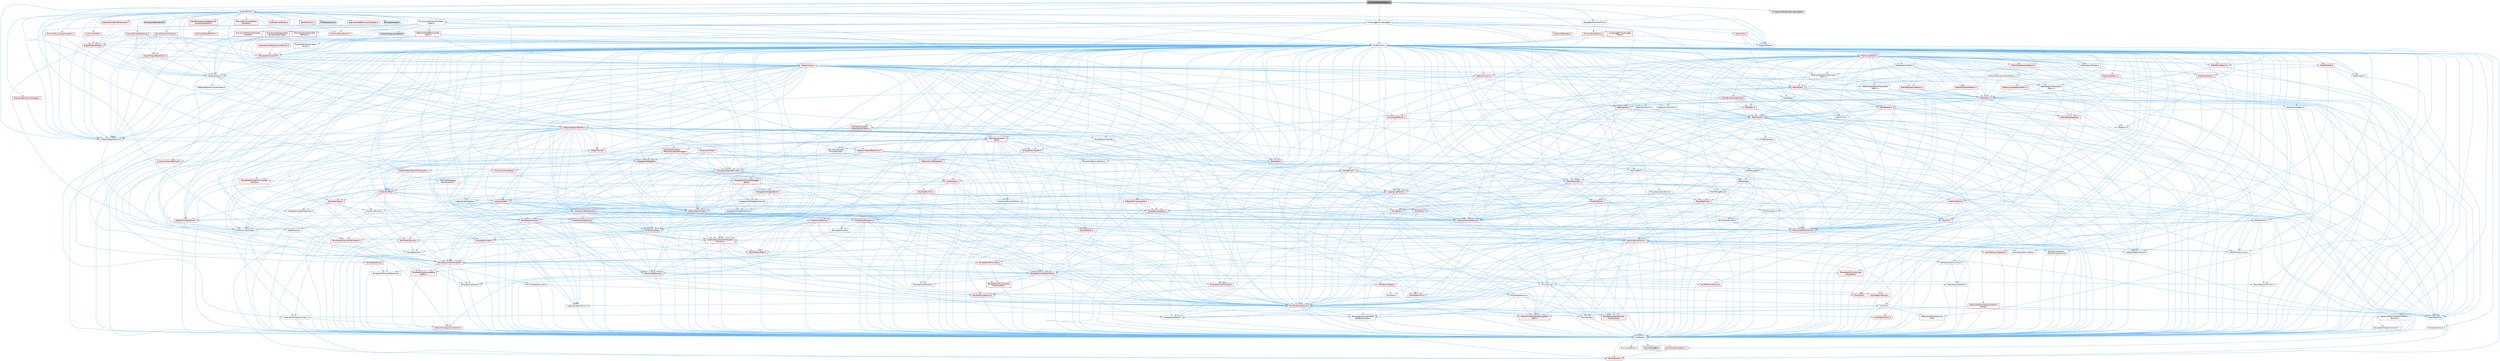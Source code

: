 digraph "EnvQueryDebugHelpers.h"
{
 // INTERACTIVE_SVG=YES
 // LATEX_PDF_SIZE
  bgcolor="transparent";
  edge [fontname=Helvetica,fontsize=10,labelfontname=Helvetica,labelfontsize=10];
  node [fontname=Helvetica,fontsize=10,shape=box,height=0.2,width=0.4];
  Node1 [id="Node000001",label="EnvQueryDebugHelpers.h",height=0.2,width=0.4,color="gray40", fillcolor="grey60", style="filled", fontcolor="black",tooltip=" "];
  Node1 -> Node2 [id="edge1_Node000001_Node000002",color="steelblue1",style="solid",tooltip=" "];
  Node2 [id="Node000002",label="CoreMinimal.h",height=0.2,width=0.4,color="grey40", fillcolor="white", style="filled",URL="$d7/d67/CoreMinimal_8h.html",tooltip=" "];
  Node2 -> Node3 [id="edge2_Node000002_Node000003",color="steelblue1",style="solid",tooltip=" "];
  Node3 [id="Node000003",label="CoreTypes.h",height=0.2,width=0.4,color="grey40", fillcolor="white", style="filled",URL="$dc/dec/CoreTypes_8h.html",tooltip=" "];
  Node3 -> Node4 [id="edge3_Node000003_Node000004",color="steelblue1",style="solid",tooltip=" "];
  Node4 [id="Node000004",label="HAL/Platform.h",height=0.2,width=0.4,color="red", fillcolor="#FFF0F0", style="filled",URL="$d9/dd0/Platform_8h.html",tooltip=" "];
  Node3 -> Node14 [id="edge4_Node000003_Node000014",color="steelblue1",style="solid",tooltip=" "];
  Node14 [id="Node000014",label="ProfilingDebugging\l/UMemoryDefines.h",height=0.2,width=0.4,color="grey40", fillcolor="white", style="filled",URL="$d2/da2/UMemoryDefines_8h.html",tooltip=" "];
  Node3 -> Node15 [id="edge5_Node000003_Node000015",color="steelblue1",style="solid",tooltip=" "];
  Node15 [id="Node000015",label="Misc/CoreMiscDefines.h",height=0.2,width=0.4,color="red", fillcolor="#FFF0F0", style="filled",URL="$da/d38/CoreMiscDefines_8h.html",tooltip=" "];
  Node15 -> Node4 [id="edge6_Node000015_Node000004",color="steelblue1",style="solid",tooltip=" "];
  Node3 -> Node16 [id="edge7_Node000003_Node000016",color="steelblue1",style="solid",tooltip=" "];
  Node16 [id="Node000016",label="Misc/CoreDefines.h",height=0.2,width=0.4,color="grey40", fillcolor="white", style="filled",URL="$d3/dd2/CoreDefines_8h.html",tooltip=" "];
  Node2 -> Node17 [id="edge8_Node000002_Node000017",color="steelblue1",style="solid",tooltip=" "];
  Node17 [id="Node000017",label="CoreFwd.h",height=0.2,width=0.4,color="grey40", fillcolor="white", style="filled",URL="$d1/d1e/CoreFwd_8h.html",tooltip=" "];
  Node17 -> Node3 [id="edge9_Node000017_Node000003",color="steelblue1",style="solid",tooltip=" "];
  Node17 -> Node18 [id="edge10_Node000017_Node000018",color="steelblue1",style="solid",tooltip=" "];
  Node18 [id="Node000018",label="Containers/ContainersFwd.h",height=0.2,width=0.4,color="grey40", fillcolor="white", style="filled",URL="$d4/d0a/ContainersFwd_8h.html",tooltip=" "];
  Node18 -> Node4 [id="edge11_Node000018_Node000004",color="steelblue1",style="solid",tooltip=" "];
  Node18 -> Node3 [id="edge12_Node000018_Node000003",color="steelblue1",style="solid",tooltip=" "];
  Node18 -> Node19 [id="edge13_Node000018_Node000019",color="steelblue1",style="solid",tooltip=" "];
  Node19 [id="Node000019",label="Traits/IsContiguousContainer.h",height=0.2,width=0.4,color="red", fillcolor="#FFF0F0", style="filled",URL="$d5/d3c/IsContiguousContainer_8h.html",tooltip=" "];
  Node19 -> Node3 [id="edge14_Node000019_Node000003",color="steelblue1",style="solid",tooltip=" "];
  Node17 -> Node22 [id="edge15_Node000017_Node000022",color="steelblue1",style="solid",tooltip=" "];
  Node22 [id="Node000022",label="Math/MathFwd.h",height=0.2,width=0.4,color="grey40", fillcolor="white", style="filled",URL="$d2/d10/MathFwd_8h.html",tooltip=" "];
  Node22 -> Node4 [id="edge16_Node000022_Node000004",color="steelblue1",style="solid",tooltip=" "];
  Node17 -> Node23 [id="edge17_Node000017_Node000023",color="steelblue1",style="solid",tooltip=" "];
  Node23 [id="Node000023",label="UObject/UObjectHierarchy\lFwd.h",height=0.2,width=0.4,color="grey40", fillcolor="white", style="filled",URL="$d3/d13/UObjectHierarchyFwd_8h.html",tooltip=" "];
  Node2 -> Node23 [id="edge18_Node000002_Node000023",color="steelblue1",style="solid",tooltip=" "];
  Node2 -> Node18 [id="edge19_Node000002_Node000018",color="steelblue1",style="solid",tooltip=" "];
  Node2 -> Node24 [id="edge20_Node000002_Node000024",color="steelblue1",style="solid",tooltip=" "];
  Node24 [id="Node000024",label="Misc/VarArgs.h",height=0.2,width=0.4,color="grey40", fillcolor="white", style="filled",URL="$d5/d6f/VarArgs_8h.html",tooltip=" "];
  Node24 -> Node3 [id="edge21_Node000024_Node000003",color="steelblue1",style="solid",tooltip=" "];
  Node2 -> Node25 [id="edge22_Node000002_Node000025",color="steelblue1",style="solid",tooltip=" "];
  Node25 [id="Node000025",label="Logging/LogVerbosity.h",height=0.2,width=0.4,color="grey40", fillcolor="white", style="filled",URL="$d2/d8f/LogVerbosity_8h.html",tooltip=" "];
  Node25 -> Node3 [id="edge23_Node000025_Node000003",color="steelblue1",style="solid",tooltip=" "];
  Node2 -> Node26 [id="edge24_Node000002_Node000026",color="steelblue1",style="solid",tooltip=" "];
  Node26 [id="Node000026",label="Misc/OutputDevice.h",height=0.2,width=0.4,color="grey40", fillcolor="white", style="filled",URL="$d7/d32/OutputDevice_8h.html",tooltip=" "];
  Node26 -> Node17 [id="edge25_Node000026_Node000017",color="steelblue1",style="solid",tooltip=" "];
  Node26 -> Node3 [id="edge26_Node000026_Node000003",color="steelblue1",style="solid",tooltip=" "];
  Node26 -> Node25 [id="edge27_Node000026_Node000025",color="steelblue1",style="solid",tooltip=" "];
  Node26 -> Node24 [id="edge28_Node000026_Node000024",color="steelblue1",style="solid",tooltip=" "];
  Node26 -> Node27 [id="edge29_Node000026_Node000027",color="steelblue1",style="solid",tooltip=" "];
  Node27 [id="Node000027",label="Templates/IsArrayOrRefOf\lTypeByPredicate.h",height=0.2,width=0.4,color="grey40", fillcolor="white", style="filled",URL="$d6/da1/IsArrayOrRefOfTypeByPredicate_8h.html",tooltip=" "];
  Node27 -> Node3 [id="edge30_Node000027_Node000003",color="steelblue1",style="solid",tooltip=" "];
  Node26 -> Node28 [id="edge31_Node000026_Node000028",color="steelblue1",style="solid",tooltip=" "];
  Node28 [id="Node000028",label="Templates/IsValidVariadic\lFunctionArg.h",height=0.2,width=0.4,color="red", fillcolor="#FFF0F0", style="filled",URL="$d0/dc8/IsValidVariadicFunctionArg_8h.html",tooltip=" "];
  Node28 -> Node3 [id="edge32_Node000028_Node000003",color="steelblue1",style="solid",tooltip=" "];
  Node26 -> Node30 [id="edge33_Node000026_Node000030",color="steelblue1",style="solid",tooltip=" "];
  Node30 [id="Node000030",label="Traits/IsCharEncodingCompatible\lWith.h",height=0.2,width=0.4,color="red", fillcolor="#FFF0F0", style="filled",URL="$df/dd1/IsCharEncodingCompatibleWith_8h.html",tooltip=" "];
  Node2 -> Node32 [id="edge34_Node000002_Node000032",color="steelblue1",style="solid",tooltip=" "];
  Node32 [id="Node000032",label="HAL/PlatformCrt.h",height=0.2,width=0.4,color="red", fillcolor="#FFF0F0", style="filled",URL="$d8/d75/PlatformCrt_8h.html",tooltip=" "];
  Node2 -> Node42 [id="edge35_Node000002_Node000042",color="steelblue1",style="solid",tooltip=" "];
  Node42 [id="Node000042",label="HAL/PlatformMisc.h",height=0.2,width=0.4,color="red", fillcolor="#FFF0F0", style="filled",URL="$d0/df5/PlatformMisc_8h.html",tooltip=" "];
  Node42 -> Node3 [id="edge36_Node000042_Node000003",color="steelblue1",style="solid",tooltip=" "];
  Node2 -> Node61 [id="edge37_Node000002_Node000061",color="steelblue1",style="solid",tooltip=" "];
  Node61 [id="Node000061",label="Misc/AssertionMacros.h",height=0.2,width=0.4,color="red", fillcolor="#FFF0F0", style="filled",URL="$d0/dfa/AssertionMacros_8h.html",tooltip=" "];
  Node61 -> Node3 [id="edge38_Node000061_Node000003",color="steelblue1",style="solid",tooltip=" "];
  Node61 -> Node4 [id="edge39_Node000061_Node000004",color="steelblue1",style="solid",tooltip=" "];
  Node61 -> Node42 [id="edge40_Node000061_Node000042",color="steelblue1",style="solid",tooltip=" "];
  Node61 -> Node62 [id="edge41_Node000061_Node000062",color="steelblue1",style="solid",tooltip=" "];
  Node62 [id="Node000062",label="Templates/EnableIf.h",height=0.2,width=0.4,color="grey40", fillcolor="white", style="filled",URL="$d7/d60/EnableIf_8h.html",tooltip=" "];
  Node62 -> Node3 [id="edge42_Node000062_Node000003",color="steelblue1",style="solid",tooltip=" "];
  Node61 -> Node27 [id="edge43_Node000061_Node000027",color="steelblue1",style="solid",tooltip=" "];
  Node61 -> Node28 [id="edge44_Node000061_Node000028",color="steelblue1",style="solid",tooltip=" "];
  Node61 -> Node30 [id="edge45_Node000061_Node000030",color="steelblue1",style="solid",tooltip=" "];
  Node61 -> Node24 [id="edge46_Node000061_Node000024",color="steelblue1",style="solid",tooltip=" "];
  Node2 -> Node70 [id="edge47_Node000002_Node000070",color="steelblue1",style="solid",tooltip=" "];
  Node70 [id="Node000070",label="Templates/IsPointer.h",height=0.2,width=0.4,color="grey40", fillcolor="white", style="filled",URL="$d7/d05/IsPointer_8h.html",tooltip=" "];
  Node70 -> Node3 [id="edge48_Node000070_Node000003",color="steelblue1",style="solid",tooltip=" "];
  Node2 -> Node71 [id="edge49_Node000002_Node000071",color="steelblue1",style="solid",tooltip=" "];
  Node71 [id="Node000071",label="HAL/PlatformMemory.h",height=0.2,width=0.4,color="red", fillcolor="#FFF0F0", style="filled",URL="$de/d68/PlatformMemory_8h.html",tooltip=" "];
  Node71 -> Node3 [id="edge50_Node000071_Node000003",color="steelblue1",style="solid",tooltip=" "];
  Node2 -> Node54 [id="edge51_Node000002_Node000054",color="steelblue1",style="solid",tooltip=" "];
  Node54 [id="Node000054",label="HAL/PlatformAtomics.h",height=0.2,width=0.4,color="red", fillcolor="#FFF0F0", style="filled",URL="$d3/d36/PlatformAtomics_8h.html",tooltip=" "];
  Node54 -> Node3 [id="edge52_Node000054_Node000003",color="steelblue1",style="solid",tooltip=" "];
  Node2 -> Node76 [id="edge53_Node000002_Node000076",color="steelblue1",style="solid",tooltip=" "];
  Node76 [id="Node000076",label="Misc/Exec.h",height=0.2,width=0.4,color="grey40", fillcolor="white", style="filled",URL="$de/ddb/Exec_8h.html",tooltip=" "];
  Node76 -> Node3 [id="edge54_Node000076_Node000003",color="steelblue1",style="solid",tooltip=" "];
  Node76 -> Node61 [id="edge55_Node000076_Node000061",color="steelblue1",style="solid",tooltip=" "];
  Node2 -> Node77 [id="edge56_Node000002_Node000077",color="steelblue1",style="solid",tooltip=" "];
  Node77 [id="Node000077",label="HAL/MemoryBase.h",height=0.2,width=0.4,color="red", fillcolor="#FFF0F0", style="filled",URL="$d6/d9f/MemoryBase_8h.html",tooltip=" "];
  Node77 -> Node3 [id="edge57_Node000077_Node000003",color="steelblue1",style="solid",tooltip=" "];
  Node77 -> Node54 [id="edge58_Node000077_Node000054",color="steelblue1",style="solid",tooltip=" "];
  Node77 -> Node32 [id="edge59_Node000077_Node000032",color="steelblue1",style="solid",tooltip=" "];
  Node77 -> Node76 [id="edge60_Node000077_Node000076",color="steelblue1",style="solid",tooltip=" "];
  Node77 -> Node26 [id="edge61_Node000077_Node000026",color="steelblue1",style="solid",tooltip=" "];
  Node2 -> Node87 [id="edge62_Node000002_Node000087",color="steelblue1",style="solid",tooltip=" "];
  Node87 [id="Node000087",label="HAL/UnrealMemory.h",height=0.2,width=0.4,color="red", fillcolor="#FFF0F0", style="filled",URL="$d9/d96/UnrealMemory_8h.html",tooltip=" "];
  Node87 -> Node3 [id="edge63_Node000087_Node000003",color="steelblue1",style="solid",tooltip=" "];
  Node87 -> Node77 [id="edge64_Node000087_Node000077",color="steelblue1",style="solid",tooltip=" "];
  Node87 -> Node71 [id="edge65_Node000087_Node000071",color="steelblue1",style="solid",tooltip=" "];
  Node87 -> Node70 [id="edge66_Node000087_Node000070",color="steelblue1",style="solid",tooltip=" "];
  Node2 -> Node89 [id="edge67_Node000002_Node000089",color="steelblue1",style="solid",tooltip=" "];
  Node89 [id="Node000089",label="Templates/IsArithmetic.h",height=0.2,width=0.4,color="grey40", fillcolor="white", style="filled",URL="$d2/d5d/IsArithmetic_8h.html",tooltip=" "];
  Node89 -> Node3 [id="edge68_Node000089_Node000003",color="steelblue1",style="solid",tooltip=" "];
  Node2 -> Node83 [id="edge69_Node000002_Node000083",color="steelblue1",style="solid",tooltip=" "];
  Node83 [id="Node000083",label="Templates/AndOrNot.h",height=0.2,width=0.4,color="grey40", fillcolor="white", style="filled",URL="$db/d0a/AndOrNot_8h.html",tooltip=" "];
  Node83 -> Node3 [id="edge70_Node000083_Node000003",color="steelblue1",style="solid",tooltip=" "];
  Node2 -> Node90 [id="edge71_Node000002_Node000090",color="steelblue1",style="solid",tooltip=" "];
  Node90 [id="Node000090",label="Templates/IsPODType.h",height=0.2,width=0.4,color="grey40", fillcolor="white", style="filled",URL="$d7/db1/IsPODType_8h.html",tooltip=" "];
  Node90 -> Node3 [id="edge72_Node000090_Node000003",color="steelblue1",style="solid",tooltip=" "];
  Node2 -> Node91 [id="edge73_Node000002_Node000091",color="steelblue1",style="solid",tooltip=" "];
  Node91 [id="Node000091",label="Templates/IsUECoreType.h",height=0.2,width=0.4,color="red", fillcolor="#FFF0F0", style="filled",URL="$d1/db8/IsUECoreType_8h.html",tooltip=" "];
  Node91 -> Node3 [id="edge74_Node000091_Node000003",color="steelblue1",style="solid",tooltip=" "];
  Node2 -> Node84 [id="edge75_Node000002_Node000084",color="steelblue1",style="solid",tooltip=" "];
  Node84 [id="Node000084",label="Templates/IsTriviallyCopy\lConstructible.h",height=0.2,width=0.4,color="red", fillcolor="#FFF0F0", style="filled",URL="$d3/d78/IsTriviallyCopyConstructible_8h.html",tooltip=" "];
  Node84 -> Node3 [id="edge76_Node000084_Node000003",color="steelblue1",style="solid",tooltip=" "];
  Node2 -> Node92 [id="edge77_Node000002_Node000092",color="steelblue1",style="solid",tooltip=" "];
  Node92 [id="Node000092",label="Templates/UnrealTypeTraits.h",height=0.2,width=0.4,color="red", fillcolor="#FFF0F0", style="filled",URL="$d2/d2d/UnrealTypeTraits_8h.html",tooltip=" "];
  Node92 -> Node3 [id="edge78_Node000092_Node000003",color="steelblue1",style="solid",tooltip=" "];
  Node92 -> Node70 [id="edge79_Node000092_Node000070",color="steelblue1",style="solid",tooltip=" "];
  Node92 -> Node61 [id="edge80_Node000092_Node000061",color="steelblue1",style="solid",tooltip=" "];
  Node92 -> Node83 [id="edge81_Node000092_Node000083",color="steelblue1",style="solid",tooltip=" "];
  Node92 -> Node62 [id="edge82_Node000092_Node000062",color="steelblue1",style="solid",tooltip=" "];
  Node92 -> Node89 [id="edge83_Node000092_Node000089",color="steelblue1",style="solid",tooltip=" "];
  Node92 -> Node90 [id="edge84_Node000092_Node000090",color="steelblue1",style="solid",tooltip=" "];
  Node92 -> Node91 [id="edge85_Node000092_Node000091",color="steelblue1",style="solid",tooltip=" "];
  Node92 -> Node84 [id="edge86_Node000092_Node000084",color="steelblue1",style="solid",tooltip=" "];
  Node2 -> Node62 [id="edge87_Node000002_Node000062",color="steelblue1",style="solid",tooltip=" "];
  Node2 -> Node94 [id="edge88_Node000002_Node000094",color="steelblue1",style="solid",tooltip=" "];
  Node94 [id="Node000094",label="Templates/RemoveReference.h",height=0.2,width=0.4,color="grey40", fillcolor="white", style="filled",URL="$da/dbe/RemoveReference_8h.html",tooltip=" "];
  Node94 -> Node3 [id="edge89_Node000094_Node000003",color="steelblue1",style="solid",tooltip=" "];
  Node2 -> Node95 [id="edge90_Node000002_Node000095",color="steelblue1",style="solid",tooltip=" "];
  Node95 [id="Node000095",label="Templates/IntegralConstant.h",height=0.2,width=0.4,color="grey40", fillcolor="white", style="filled",URL="$db/d1b/IntegralConstant_8h.html",tooltip=" "];
  Node95 -> Node3 [id="edge91_Node000095_Node000003",color="steelblue1",style="solid",tooltip=" "];
  Node2 -> Node96 [id="edge92_Node000002_Node000096",color="steelblue1",style="solid",tooltip=" "];
  Node96 [id="Node000096",label="Templates/IsClass.h",height=0.2,width=0.4,color="grey40", fillcolor="white", style="filled",URL="$db/dcb/IsClass_8h.html",tooltip=" "];
  Node96 -> Node3 [id="edge93_Node000096_Node000003",color="steelblue1",style="solid",tooltip=" "];
  Node2 -> Node97 [id="edge94_Node000002_Node000097",color="steelblue1",style="solid",tooltip=" "];
  Node97 [id="Node000097",label="Templates/TypeCompatible\lBytes.h",height=0.2,width=0.4,color="red", fillcolor="#FFF0F0", style="filled",URL="$df/d0a/TypeCompatibleBytes_8h.html",tooltip=" "];
  Node97 -> Node3 [id="edge95_Node000097_Node000003",color="steelblue1",style="solid",tooltip=" "];
  Node2 -> Node19 [id="edge96_Node000002_Node000019",color="steelblue1",style="solid",tooltip=" "];
  Node2 -> Node98 [id="edge97_Node000002_Node000098",color="steelblue1",style="solid",tooltip=" "];
  Node98 [id="Node000098",label="Templates/UnrealTemplate.h",height=0.2,width=0.4,color="red", fillcolor="#FFF0F0", style="filled",URL="$d4/d24/UnrealTemplate_8h.html",tooltip=" "];
  Node98 -> Node3 [id="edge98_Node000098_Node000003",color="steelblue1",style="solid",tooltip=" "];
  Node98 -> Node70 [id="edge99_Node000098_Node000070",color="steelblue1",style="solid",tooltip=" "];
  Node98 -> Node87 [id="edge100_Node000098_Node000087",color="steelblue1",style="solid",tooltip=" "];
  Node98 -> Node92 [id="edge101_Node000098_Node000092",color="steelblue1",style="solid",tooltip=" "];
  Node98 -> Node94 [id="edge102_Node000098_Node000094",color="steelblue1",style="solid",tooltip=" "];
  Node98 -> Node97 [id="edge103_Node000098_Node000097",color="steelblue1",style="solid",tooltip=" "];
  Node98 -> Node19 [id="edge104_Node000098_Node000019",color="steelblue1",style="solid",tooltip=" "];
  Node2 -> Node47 [id="edge105_Node000002_Node000047",color="steelblue1",style="solid",tooltip=" "];
  Node47 [id="Node000047",label="Math/NumericLimits.h",height=0.2,width=0.4,color="grey40", fillcolor="white", style="filled",URL="$df/d1b/NumericLimits_8h.html",tooltip=" "];
  Node47 -> Node3 [id="edge106_Node000047_Node000003",color="steelblue1",style="solid",tooltip=" "];
  Node2 -> Node102 [id="edge107_Node000002_Node000102",color="steelblue1",style="solid",tooltip=" "];
  Node102 [id="Node000102",label="HAL/PlatformMath.h",height=0.2,width=0.4,color="red", fillcolor="#FFF0F0", style="filled",URL="$dc/d53/PlatformMath_8h.html",tooltip=" "];
  Node102 -> Node3 [id="edge108_Node000102_Node000003",color="steelblue1",style="solid",tooltip=" "];
  Node2 -> Node85 [id="edge109_Node000002_Node000085",color="steelblue1",style="solid",tooltip=" "];
  Node85 [id="Node000085",label="Templates/IsTriviallyCopy\lAssignable.h",height=0.2,width=0.4,color="red", fillcolor="#FFF0F0", style="filled",URL="$d2/df2/IsTriviallyCopyAssignable_8h.html",tooltip=" "];
  Node85 -> Node3 [id="edge110_Node000085_Node000003",color="steelblue1",style="solid",tooltip=" "];
  Node2 -> Node110 [id="edge111_Node000002_Node000110",color="steelblue1",style="solid",tooltip=" "];
  Node110 [id="Node000110",label="Templates/MemoryOps.h",height=0.2,width=0.4,color="red", fillcolor="#FFF0F0", style="filled",URL="$db/dea/MemoryOps_8h.html",tooltip=" "];
  Node110 -> Node3 [id="edge112_Node000110_Node000003",color="steelblue1",style="solid",tooltip=" "];
  Node110 -> Node87 [id="edge113_Node000110_Node000087",color="steelblue1",style="solid",tooltip=" "];
  Node110 -> Node85 [id="edge114_Node000110_Node000085",color="steelblue1",style="solid",tooltip=" "];
  Node110 -> Node84 [id="edge115_Node000110_Node000084",color="steelblue1",style="solid",tooltip=" "];
  Node110 -> Node92 [id="edge116_Node000110_Node000092",color="steelblue1",style="solid",tooltip=" "];
  Node2 -> Node111 [id="edge117_Node000002_Node000111",color="steelblue1",style="solid",tooltip=" "];
  Node111 [id="Node000111",label="Containers/ContainerAllocation\lPolicies.h",height=0.2,width=0.4,color="red", fillcolor="#FFF0F0", style="filled",URL="$d7/dff/ContainerAllocationPolicies_8h.html",tooltip=" "];
  Node111 -> Node3 [id="edge118_Node000111_Node000003",color="steelblue1",style="solid",tooltip=" "];
  Node111 -> Node111 [id="edge119_Node000111_Node000111",color="steelblue1",style="solid",tooltip=" "];
  Node111 -> Node102 [id="edge120_Node000111_Node000102",color="steelblue1",style="solid",tooltip=" "];
  Node111 -> Node87 [id="edge121_Node000111_Node000087",color="steelblue1",style="solid",tooltip=" "];
  Node111 -> Node47 [id="edge122_Node000111_Node000047",color="steelblue1",style="solid",tooltip=" "];
  Node111 -> Node61 [id="edge123_Node000111_Node000061",color="steelblue1",style="solid",tooltip=" "];
  Node111 -> Node110 [id="edge124_Node000111_Node000110",color="steelblue1",style="solid",tooltip=" "];
  Node111 -> Node97 [id="edge125_Node000111_Node000097",color="steelblue1",style="solid",tooltip=" "];
  Node2 -> Node114 [id="edge126_Node000002_Node000114",color="steelblue1",style="solid",tooltip=" "];
  Node114 [id="Node000114",label="Templates/IsEnumClass.h",height=0.2,width=0.4,color="grey40", fillcolor="white", style="filled",URL="$d7/d15/IsEnumClass_8h.html",tooltip=" "];
  Node114 -> Node3 [id="edge127_Node000114_Node000003",color="steelblue1",style="solid",tooltip=" "];
  Node114 -> Node83 [id="edge128_Node000114_Node000083",color="steelblue1",style="solid",tooltip=" "];
  Node2 -> Node115 [id="edge129_Node000002_Node000115",color="steelblue1",style="solid",tooltip=" "];
  Node115 [id="Node000115",label="HAL/PlatformProperties.h",height=0.2,width=0.4,color="red", fillcolor="#FFF0F0", style="filled",URL="$d9/db0/PlatformProperties_8h.html",tooltip=" "];
  Node115 -> Node3 [id="edge130_Node000115_Node000003",color="steelblue1",style="solid",tooltip=" "];
  Node2 -> Node118 [id="edge131_Node000002_Node000118",color="steelblue1",style="solid",tooltip=" "];
  Node118 [id="Node000118",label="Misc/EngineVersionBase.h",height=0.2,width=0.4,color="grey40", fillcolor="white", style="filled",URL="$d5/d2b/EngineVersionBase_8h.html",tooltip=" "];
  Node118 -> Node3 [id="edge132_Node000118_Node000003",color="steelblue1",style="solid",tooltip=" "];
  Node2 -> Node119 [id="edge133_Node000002_Node000119",color="steelblue1",style="solid",tooltip=" "];
  Node119 [id="Node000119",label="Internationalization\l/TextNamespaceFwd.h",height=0.2,width=0.4,color="grey40", fillcolor="white", style="filled",URL="$d8/d97/TextNamespaceFwd_8h.html",tooltip=" "];
  Node119 -> Node3 [id="edge134_Node000119_Node000003",color="steelblue1",style="solid",tooltip=" "];
  Node2 -> Node120 [id="edge135_Node000002_Node000120",color="steelblue1",style="solid",tooltip=" "];
  Node120 [id="Node000120",label="Serialization/Archive.h",height=0.2,width=0.4,color="red", fillcolor="#FFF0F0", style="filled",URL="$d7/d3b/Archive_8h.html",tooltip=" "];
  Node120 -> Node17 [id="edge136_Node000120_Node000017",color="steelblue1",style="solid",tooltip=" "];
  Node120 -> Node3 [id="edge137_Node000120_Node000003",color="steelblue1",style="solid",tooltip=" "];
  Node120 -> Node115 [id="edge138_Node000120_Node000115",color="steelblue1",style="solid",tooltip=" "];
  Node120 -> Node119 [id="edge139_Node000120_Node000119",color="steelblue1",style="solid",tooltip=" "];
  Node120 -> Node22 [id="edge140_Node000120_Node000022",color="steelblue1",style="solid",tooltip=" "];
  Node120 -> Node61 [id="edge141_Node000120_Node000061",color="steelblue1",style="solid",tooltip=" "];
  Node120 -> Node118 [id="edge142_Node000120_Node000118",color="steelblue1",style="solid",tooltip=" "];
  Node120 -> Node24 [id="edge143_Node000120_Node000024",color="steelblue1",style="solid",tooltip=" "];
  Node120 -> Node62 [id="edge144_Node000120_Node000062",color="steelblue1",style="solid",tooltip=" "];
  Node120 -> Node27 [id="edge145_Node000120_Node000027",color="steelblue1",style="solid",tooltip=" "];
  Node120 -> Node114 [id="edge146_Node000120_Node000114",color="steelblue1",style="solid",tooltip=" "];
  Node120 -> Node28 [id="edge147_Node000120_Node000028",color="steelblue1",style="solid",tooltip=" "];
  Node120 -> Node98 [id="edge148_Node000120_Node000098",color="steelblue1",style="solid",tooltip=" "];
  Node120 -> Node30 [id="edge149_Node000120_Node000030",color="steelblue1",style="solid",tooltip=" "];
  Node120 -> Node123 [id="edge150_Node000120_Node000123",color="steelblue1",style="solid",tooltip=" "];
  Node123 [id="Node000123",label="UObject/ObjectVersion.h",height=0.2,width=0.4,color="grey40", fillcolor="white", style="filled",URL="$da/d63/ObjectVersion_8h.html",tooltip=" "];
  Node123 -> Node3 [id="edge151_Node000123_Node000003",color="steelblue1",style="solid",tooltip=" "];
  Node2 -> Node124 [id="edge152_Node000002_Node000124",color="steelblue1",style="solid",tooltip=" "];
  Node124 [id="Node000124",label="Templates/Less.h",height=0.2,width=0.4,color="grey40", fillcolor="white", style="filled",URL="$de/dc8/Less_8h.html",tooltip=" "];
  Node124 -> Node3 [id="edge153_Node000124_Node000003",color="steelblue1",style="solid",tooltip=" "];
  Node124 -> Node98 [id="edge154_Node000124_Node000098",color="steelblue1",style="solid",tooltip=" "];
  Node2 -> Node125 [id="edge155_Node000002_Node000125",color="steelblue1",style="solid",tooltip=" "];
  Node125 [id="Node000125",label="Templates/Sorting.h",height=0.2,width=0.4,color="red", fillcolor="#FFF0F0", style="filled",URL="$d3/d9e/Sorting_8h.html",tooltip=" "];
  Node125 -> Node3 [id="edge156_Node000125_Node000003",color="steelblue1",style="solid",tooltip=" "];
  Node125 -> Node102 [id="edge157_Node000125_Node000102",color="steelblue1",style="solid",tooltip=" "];
  Node125 -> Node124 [id="edge158_Node000125_Node000124",color="steelblue1",style="solid",tooltip=" "];
  Node2 -> Node136 [id="edge159_Node000002_Node000136",color="steelblue1",style="solid",tooltip=" "];
  Node136 [id="Node000136",label="Misc/Char.h",height=0.2,width=0.4,color="red", fillcolor="#FFF0F0", style="filled",URL="$d0/d58/Char_8h.html",tooltip=" "];
  Node136 -> Node3 [id="edge160_Node000136_Node000003",color="steelblue1",style="solid",tooltip=" "];
  Node2 -> Node139 [id="edge161_Node000002_Node000139",color="steelblue1",style="solid",tooltip=" "];
  Node139 [id="Node000139",label="GenericPlatform/GenericPlatform\lStricmp.h",height=0.2,width=0.4,color="grey40", fillcolor="white", style="filled",URL="$d2/d86/GenericPlatformStricmp_8h.html",tooltip=" "];
  Node139 -> Node3 [id="edge162_Node000139_Node000003",color="steelblue1",style="solid",tooltip=" "];
  Node2 -> Node140 [id="edge163_Node000002_Node000140",color="steelblue1",style="solid",tooltip=" "];
  Node140 [id="Node000140",label="GenericPlatform/GenericPlatform\lString.h",height=0.2,width=0.4,color="red", fillcolor="#FFF0F0", style="filled",URL="$dd/d20/GenericPlatformString_8h.html",tooltip=" "];
  Node140 -> Node3 [id="edge164_Node000140_Node000003",color="steelblue1",style="solid",tooltip=" "];
  Node140 -> Node139 [id="edge165_Node000140_Node000139",color="steelblue1",style="solid",tooltip=" "];
  Node140 -> Node62 [id="edge166_Node000140_Node000062",color="steelblue1",style="solid",tooltip=" "];
  Node140 -> Node30 [id="edge167_Node000140_Node000030",color="steelblue1",style="solid",tooltip=" "];
  Node2 -> Node73 [id="edge168_Node000002_Node000073",color="steelblue1",style="solid",tooltip=" "];
  Node73 [id="Node000073",label="HAL/PlatformString.h",height=0.2,width=0.4,color="red", fillcolor="#FFF0F0", style="filled",URL="$db/db5/PlatformString_8h.html",tooltip=" "];
  Node73 -> Node3 [id="edge169_Node000073_Node000003",color="steelblue1",style="solid",tooltip=" "];
  Node2 -> Node143 [id="edge170_Node000002_Node000143",color="steelblue1",style="solid",tooltip=" "];
  Node143 [id="Node000143",label="Misc/CString.h",height=0.2,width=0.4,color="grey40", fillcolor="white", style="filled",URL="$d2/d49/CString_8h.html",tooltip=" "];
  Node143 -> Node3 [id="edge171_Node000143_Node000003",color="steelblue1",style="solid",tooltip=" "];
  Node143 -> Node32 [id="edge172_Node000143_Node000032",color="steelblue1",style="solid",tooltip=" "];
  Node143 -> Node73 [id="edge173_Node000143_Node000073",color="steelblue1",style="solid",tooltip=" "];
  Node143 -> Node61 [id="edge174_Node000143_Node000061",color="steelblue1",style="solid",tooltip=" "];
  Node143 -> Node136 [id="edge175_Node000143_Node000136",color="steelblue1",style="solid",tooltip=" "];
  Node143 -> Node24 [id="edge176_Node000143_Node000024",color="steelblue1",style="solid",tooltip=" "];
  Node143 -> Node27 [id="edge177_Node000143_Node000027",color="steelblue1",style="solid",tooltip=" "];
  Node143 -> Node28 [id="edge178_Node000143_Node000028",color="steelblue1",style="solid",tooltip=" "];
  Node143 -> Node30 [id="edge179_Node000143_Node000030",color="steelblue1",style="solid",tooltip=" "];
  Node2 -> Node144 [id="edge180_Node000002_Node000144",color="steelblue1",style="solid",tooltip=" "];
  Node144 [id="Node000144",label="Misc/Crc.h",height=0.2,width=0.4,color="red", fillcolor="#FFF0F0", style="filled",URL="$d4/dd2/Crc_8h.html",tooltip=" "];
  Node144 -> Node3 [id="edge181_Node000144_Node000003",color="steelblue1",style="solid",tooltip=" "];
  Node144 -> Node73 [id="edge182_Node000144_Node000073",color="steelblue1",style="solid",tooltip=" "];
  Node144 -> Node61 [id="edge183_Node000144_Node000061",color="steelblue1",style="solid",tooltip=" "];
  Node144 -> Node143 [id="edge184_Node000144_Node000143",color="steelblue1",style="solid",tooltip=" "];
  Node144 -> Node136 [id="edge185_Node000144_Node000136",color="steelblue1",style="solid",tooltip=" "];
  Node144 -> Node92 [id="edge186_Node000144_Node000092",color="steelblue1",style="solid",tooltip=" "];
  Node2 -> Node135 [id="edge187_Node000002_Node000135",color="steelblue1",style="solid",tooltip=" "];
  Node135 [id="Node000135",label="Math/UnrealMathUtility.h",height=0.2,width=0.4,color="red", fillcolor="#FFF0F0", style="filled",URL="$db/db8/UnrealMathUtility_8h.html",tooltip=" "];
  Node135 -> Node3 [id="edge188_Node000135_Node000003",color="steelblue1",style="solid",tooltip=" "];
  Node135 -> Node61 [id="edge189_Node000135_Node000061",color="steelblue1",style="solid",tooltip=" "];
  Node135 -> Node102 [id="edge190_Node000135_Node000102",color="steelblue1",style="solid",tooltip=" "];
  Node135 -> Node22 [id="edge191_Node000135_Node000022",color="steelblue1",style="solid",tooltip=" "];
  Node2 -> Node145 [id="edge192_Node000002_Node000145",color="steelblue1",style="solid",tooltip=" "];
  Node145 [id="Node000145",label="Containers/UnrealString.h",height=0.2,width=0.4,color="red", fillcolor="#FFF0F0", style="filled",URL="$d5/dba/UnrealString_8h.html",tooltip=" "];
  Node2 -> Node149 [id="edge193_Node000002_Node000149",color="steelblue1",style="solid",tooltip=" "];
  Node149 [id="Node000149",label="Containers/Array.h",height=0.2,width=0.4,color="red", fillcolor="#FFF0F0", style="filled",URL="$df/dd0/Array_8h.html",tooltip=" "];
  Node149 -> Node3 [id="edge194_Node000149_Node000003",color="steelblue1",style="solid",tooltip=" "];
  Node149 -> Node61 [id="edge195_Node000149_Node000061",color="steelblue1",style="solid",tooltip=" "];
  Node149 -> Node87 [id="edge196_Node000149_Node000087",color="steelblue1",style="solid",tooltip=" "];
  Node149 -> Node92 [id="edge197_Node000149_Node000092",color="steelblue1",style="solid",tooltip=" "];
  Node149 -> Node98 [id="edge198_Node000149_Node000098",color="steelblue1",style="solid",tooltip=" "];
  Node149 -> Node111 [id="edge199_Node000149_Node000111",color="steelblue1",style="solid",tooltip=" "];
  Node149 -> Node120 [id="edge200_Node000149_Node000120",color="steelblue1",style="solid",tooltip=" "];
  Node149 -> Node128 [id="edge201_Node000149_Node000128",color="steelblue1",style="solid",tooltip=" "];
  Node128 [id="Node000128",label="Templates/Invoke.h",height=0.2,width=0.4,color="red", fillcolor="#FFF0F0", style="filled",URL="$d7/deb/Invoke_8h.html",tooltip=" "];
  Node128 -> Node3 [id="edge202_Node000128_Node000003",color="steelblue1",style="solid",tooltip=" "];
  Node128 -> Node98 [id="edge203_Node000128_Node000098",color="steelblue1",style="solid",tooltip=" "];
  Node149 -> Node124 [id="edge204_Node000149_Node000124",color="steelblue1",style="solid",tooltip=" "];
  Node149 -> Node125 [id="edge205_Node000149_Node000125",color="steelblue1",style="solid",tooltip=" "];
  Node149 -> Node172 [id="edge206_Node000149_Node000172",color="steelblue1",style="solid",tooltip=" "];
  Node172 [id="Node000172",label="Templates/AlignmentTemplates.h",height=0.2,width=0.4,color="red", fillcolor="#FFF0F0", style="filled",URL="$dd/d32/AlignmentTemplates_8h.html",tooltip=" "];
  Node172 -> Node3 [id="edge207_Node000172_Node000003",color="steelblue1",style="solid",tooltip=" "];
  Node172 -> Node70 [id="edge208_Node000172_Node000070",color="steelblue1",style="solid",tooltip=" "];
  Node2 -> Node173 [id="edge209_Node000002_Node000173",color="steelblue1",style="solid",tooltip=" "];
  Node173 [id="Node000173",label="Misc/FrameNumber.h",height=0.2,width=0.4,color="grey40", fillcolor="white", style="filled",URL="$dd/dbd/FrameNumber_8h.html",tooltip=" "];
  Node173 -> Node3 [id="edge210_Node000173_Node000003",color="steelblue1",style="solid",tooltip=" "];
  Node173 -> Node47 [id="edge211_Node000173_Node000047",color="steelblue1",style="solid",tooltip=" "];
  Node173 -> Node135 [id="edge212_Node000173_Node000135",color="steelblue1",style="solid",tooltip=" "];
  Node173 -> Node62 [id="edge213_Node000173_Node000062",color="steelblue1",style="solid",tooltip=" "];
  Node173 -> Node92 [id="edge214_Node000173_Node000092",color="steelblue1",style="solid",tooltip=" "];
  Node2 -> Node174 [id="edge215_Node000002_Node000174",color="steelblue1",style="solid",tooltip=" "];
  Node174 [id="Node000174",label="Misc/Timespan.h",height=0.2,width=0.4,color="grey40", fillcolor="white", style="filled",URL="$da/dd9/Timespan_8h.html",tooltip=" "];
  Node174 -> Node3 [id="edge216_Node000174_Node000003",color="steelblue1",style="solid",tooltip=" "];
  Node174 -> Node175 [id="edge217_Node000174_Node000175",color="steelblue1",style="solid",tooltip=" "];
  Node175 [id="Node000175",label="Math/Interval.h",height=0.2,width=0.4,color="grey40", fillcolor="white", style="filled",URL="$d1/d55/Interval_8h.html",tooltip=" "];
  Node175 -> Node3 [id="edge218_Node000175_Node000003",color="steelblue1",style="solid",tooltip=" "];
  Node175 -> Node89 [id="edge219_Node000175_Node000089",color="steelblue1",style="solid",tooltip=" "];
  Node175 -> Node92 [id="edge220_Node000175_Node000092",color="steelblue1",style="solid",tooltip=" "];
  Node175 -> Node47 [id="edge221_Node000175_Node000047",color="steelblue1",style="solid",tooltip=" "];
  Node175 -> Node135 [id="edge222_Node000175_Node000135",color="steelblue1",style="solid",tooltip=" "];
  Node174 -> Node135 [id="edge223_Node000174_Node000135",color="steelblue1",style="solid",tooltip=" "];
  Node174 -> Node61 [id="edge224_Node000174_Node000061",color="steelblue1",style="solid",tooltip=" "];
  Node2 -> Node176 [id="edge225_Node000002_Node000176",color="steelblue1",style="solid",tooltip=" "];
  Node176 [id="Node000176",label="Containers/StringConv.h",height=0.2,width=0.4,color="red", fillcolor="#FFF0F0", style="filled",URL="$d3/ddf/StringConv_8h.html",tooltip=" "];
  Node176 -> Node3 [id="edge226_Node000176_Node000003",color="steelblue1",style="solid",tooltip=" "];
  Node176 -> Node61 [id="edge227_Node000176_Node000061",color="steelblue1",style="solid",tooltip=" "];
  Node176 -> Node111 [id="edge228_Node000176_Node000111",color="steelblue1",style="solid",tooltip=" "];
  Node176 -> Node149 [id="edge229_Node000176_Node000149",color="steelblue1",style="solid",tooltip=" "];
  Node176 -> Node143 [id="edge230_Node000176_Node000143",color="steelblue1",style="solid",tooltip=" "];
  Node176 -> Node177 [id="edge231_Node000176_Node000177",color="steelblue1",style="solid",tooltip=" "];
  Node177 [id="Node000177",label="Templates/IsArray.h",height=0.2,width=0.4,color="grey40", fillcolor="white", style="filled",URL="$d8/d8d/IsArray_8h.html",tooltip=" "];
  Node177 -> Node3 [id="edge232_Node000177_Node000003",color="steelblue1",style="solid",tooltip=" "];
  Node176 -> Node98 [id="edge233_Node000176_Node000098",color="steelblue1",style="solid",tooltip=" "];
  Node176 -> Node92 [id="edge234_Node000176_Node000092",color="steelblue1",style="solid",tooltip=" "];
  Node176 -> Node30 [id="edge235_Node000176_Node000030",color="steelblue1",style="solid",tooltip=" "];
  Node176 -> Node19 [id="edge236_Node000176_Node000019",color="steelblue1",style="solid",tooltip=" "];
  Node2 -> Node178 [id="edge237_Node000002_Node000178",color="steelblue1",style="solid",tooltip=" "];
  Node178 [id="Node000178",label="UObject/UnrealNames.h",height=0.2,width=0.4,color="red", fillcolor="#FFF0F0", style="filled",URL="$d8/db1/UnrealNames_8h.html",tooltip=" "];
  Node178 -> Node3 [id="edge238_Node000178_Node000003",color="steelblue1",style="solid",tooltip=" "];
  Node2 -> Node180 [id="edge239_Node000002_Node000180",color="steelblue1",style="solid",tooltip=" "];
  Node180 [id="Node000180",label="UObject/NameTypes.h",height=0.2,width=0.4,color="red", fillcolor="#FFF0F0", style="filled",URL="$d6/d35/NameTypes_8h.html",tooltip=" "];
  Node180 -> Node3 [id="edge240_Node000180_Node000003",color="steelblue1",style="solid",tooltip=" "];
  Node180 -> Node61 [id="edge241_Node000180_Node000061",color="steelblue1",style="solid",tooltip=" "];
  Node180 -> Node87 [id="edge242_Node000180_Node000087",color="steelblue1",style="solid",tooltip=" "];
  Node180 -> Node92 [id="edge243_Node000180_Node000092",color="steelblue1",style="solid",tooltip=" "];
  Node180 -> Node98 [id="edge244_Node000180_Node000098",color="steelblue1",style="solid",tooltip=" "];
  Node180 -> Node145 [id="edge245_Node000180_Node000145",color="steelblue1",style="solid",tooltip=" "];
  Node180 -> Node176 [id="edge246_Node000180_Node000176",color="steelblue1",style="solid",tooltip=" "];
  Node180 -> Node178 [id="edge247_Node000180_Node000178",color="steelblue1",style="solid",tooltip=" "];
  Node2 -> Node188 [id="edge248_Node000002_Node000188",color="steelblue1",style="solid",tooltip=" "];
  Node188 [id="Node000188",label="Misc/Parse.h",height=0.2,width=0.4,color="red", fillcolor="#FFF0F0", style="filled",URL="$dc/d71/Parse_8h.html",tooltip=" "];
  Node188 -> Node145 [id="edge249_Node000188_Node000145",color="steelblue1",style="solid",tooltip=" "];
  Node188 -> Node3 [id="edge250_Node000188_Node000003",color="steelblue1",style="solid",tooltip=" "];
  Node188 -> Node32 [id="edge251_Node000188_Node000032",color="steelblue1",style="solid",tooltip=" "];
  Node188 -> Node49 [id="edge252_Node000188_Node000049",color="steelblue1",style="solid",tooltip=" "];
  Node49 [id="Node000049",label="Misc/EnumClassFlags.h",height=0.2,width=0.4,color="grey40", fillcolor="white", style="filled",URL="$d8/de7/EnumClassFlags_8h.html",tooltip=" "];
  Node188 -> Node189 [id="edge253_Node000188_Node000189",color="steelblue1",style="solid",tooltip=" "];
  Node189 [id="Node000189",label="Templates/Function.h",height=0.2,width=0.4,color="red", fillcolor="#FFF0F0", style="filled",URL="$df/df5/Function_8h.html",tooltip=" "];
  Node189 -> Node3 [id="edge254_Node000189_Node000003",color="steelblue1",style="solid",tooltip=" "];
  Node189 -> Node61 [id="edge255_Node000189_Node000061",color="steelblue1",style="solid",tooltip=" "];
  Node189 -> Node87 [id="edge256_Node000189_Node000087",color="steelblue1",style="solid",tooltip=" "];
  Node189 -> Node92 [id="edge257_Node000189_Node000092",color="steelblue1",style="solid",tooltip=" "];
  Node189 -> Node128 [id="edge258_Node000189_Node000128",color="steelblue1",style="solid",tooltip=" "];
  Node189 -> Node98 [id="edge259_Node000189_Node000098",color="steelblue1",style="solid",tooltip=" "];
  Node189 -> Node135 [id="edge260_Node000189_Node000135",color="steelblue1",style="solid",tooltip=" "];
  Node2 -> Node172 [id="edge261_Node000002_Node000172",color="steelblue1",style="solid",tooltip=" "];
  Node2 -> Node191 [id="edge262_Node000002_Node000191",color="steelblue1",style="solid",tooltip=" "];
  Node191 [id="Node000191",label="Misc/StructBuilder.h",height=0.2,width=0.4,color="grey40", fillcolor="white", style="filled",URL="$d9/db3/StructBuilder_8h.html",tooltip=" "];
  Node191 -> Node3 [id="edge263_Node000191_Node000003",color="steelblue1",style="solid",tooltip=" "];
  Node191 -> Node135 [id="edge264_Node000191_Node000135",color="steelblue1",style="solid",tooltip=" "];
  Node191 -> Node172 [id="edge265_Node000191_Node000172",color="steelblue1",style="solid",tooltip=" "];
  Node2 -> Node104 [id="edge266_Node000002_Node000104",color="steelblue1",style="solid",tooltip=" "];
  Node104 [id="Node000104",label="Templates/Decay.h",height=0.2,width=0.4,color="red", fillcolor="#FFF0F0", style="filled",URL="$dd/d0f/Decay_8h.html",tooltip=" "];
  Node104 -> Node3 [id="edge267_Node000104_Node000003",color="steelblue1",style="solid",tooltip=" "];
  Node104 -> Node94 [id="edge268_Node000104_Node000094",color="steelblue1",style="solid",tooltip=" "];
  Node2 -> Node192 [id="edge269_Node000002_Node000192",color="steelblue1",style="solid",tooltip=" "];
  Node192 [id="Node000192",label="Templates/PointerIsConvertible\lFromTo.h",height=0.2,width=0.4,color="red", fillcolor="#FFF0F0", style="filled",URL="$d6/d65/PointerIsConvertibleFromTo_8h.html",tooltip=" "];
  Node192 -> Node3 [id="edge270_Node000192_Node000003",color="steelblue1",style="solid",tooltip=" "];
  Node2 -> Node128 [id="edge271_Node000002_Node000128",color="steelblue1",style="solid",tooltip=" "];
  Node2 -> Node189 [id="edge272_Node000002_Node000189",color="steelblue1",style="solid",tooltip=" "];
  Node2 -> Node161 [id="edge273_Node000002_Node000161",color="steelblue1",style="solid",tooltip=" "];
  Node161 [id="Node000161",label="Templates/TypeHash.h",height=0.2,width=0.4,color="red", fillcolor="#FFF0F0", style="filled",URL="$d1/d62/TypeHash_8h.html",tooltip=" "];
  Node161 -> Node3 [id="edge274_Node000161_Node000003",color="steelblue1",style="solid",tooltip=" "];
  Node161 -> Node144 [id="edge275_Node000161_Node000144",color="steelblue1",style="solid",tooltip=" "];
  Node2 -> Node193 [id="edge276_Node000002_Node000193",color="steelblue1",style="solid",tooltip=" "];
  Node193 [id="Node000193",label="Containers/ScriptArray.h",height=0.2,width=0.4,color="red", fillcolor="#FFF0F0", style="filled",URL="$dc/daf/ScriptArray_8h.html",tooltip=" "];
  Node193 -> Node3 [id="edge277_Node000193_Node000003",color="steelblue1",style="solid",tooltip=" "];
  Node193 -> Node61 [id="edge278_Node000193_Node000061",color="steelblue1",style="solid",tooltip=" "];
  Node193 -> Node87 [id="edge279_Node000193_Node000087",color="steelblue1",style="solid",tooltip=" "];
  Node193 -> Node111 [id="edge280_Node000193_Node000111",color="steelblue1",style="solid",tooltip=" "];
  Node193 -> Node149 [id="edge281_Node000193_Node000149",color="steelblue1",style="solid",tooltip=" "];
  Node2 -> Node194 [id="edge282_Node000002_Node000194",color="steelblue1",style="solid",tooltip=" "];
  Node194 [id="Node000194",label="Containers/BitArray.h",height=0.2,width=0.4,color="red", fillcolor="#FFF0F0", style="filled",URL="$d1/de4/BitArray_8h.html",tooltip=" "];
  Node194 -> Node111 [id="edge283_Node000194_Node000111",color="steelblue1",style="solid",tooltip=" "];
  Node194 -> Node3 [id="edge284_Node000194_Node000003",color="steelblue1",style="solid",tooltip=" "];
  Node194 -> Node54 [id="edge285_Node000194_Node000054",color="steelblue1",style="solid",tooltip=" "];
  Node194 -> Node87 [id="edge286_Node000194_Node000087",color="steelblue1",style="solid",tooltip=" "];
  Node194 -> Node135 [id="edge287_Node000194_Node000135",color="steelblue1",style="solid",tooltip=" "];
  Node194 -> Node61 [id="edge288_Node000194_Node000061",color="steelblue1",style="solid",tooltip=" "];
  Node194 -> Node49 [id="edge289_Node000194_Node000049",color="steelblue1",style="solid",tooltip=" "];
  Node194 -> Node120 [id="edge290_Node000194_Node000120",color="steelblue1",style="solid",tooltip=" "];
  Node194 -> Node62 [id="edge291_Node000194_Node000062",color="steelblue1",style="solid",tooltip=" "];
  Node194 -> Node128 [id="edge292_Node000194_Node000128",color="steelblue1",style="solid",tooltip=" "];
  Node194 -> Node98 [id="edge293_Node000194_Node000098",color="steelblue1",style="solid",tooltip=" "];
  Node194 -> Node92 [id="edge294_Node000194_Node000092",color="steelblue1",style="solid",tooltip=" "];
  Node2 -> Node195 [id="edge295_Node000002_Node000195",color="steelblue1",style="solid",tooltip=" "];
  Node195 [id="Node000195",label="Containers/SparseArray.h",height=0.2,width=0.4,color="red", fillcolor="#FFF0F0", style="filled",URL="$d5/dbf/SparseArray_8h.html",tooltip=" "];
  Node195 -> Node3 [id="edge296_Node000195_Node000003",color="steelblue1",style="solid",tooltip=" "];
  Node195 -> Node61 [id="edge297_Node000195_Node000061",color="steelblue1",style="solid",tooltip=" "];
  Node195 -> Node87 [id="edge298_Node000195_Node000087",color="steelblue1",style="solid",tooltip=" "];
  Node195 -> Node92 [id="edge299_Node000195_Node000092",color="steelblue1",style="solid",tooltip=" "];
  Node195 -> Node98 [id="edge300_Node000195_Node000098",color="steelblue1",style="solid",tooltip=" "];
  Node195 -> Node111 [id="edge301_Node000195_Node000111",color="steelblue1",style="solid",tooltip=" "];
  Node195 -> Node124 [id="edge302_Node000195_Node000124",color="steelblue1",style="solid",tooltip=" "];
  Node195 -> Node149 [id="edge303_Node000195_Node000149",color="steelblue1",style="solid",tooltip=" "];
  Node195 -> Node135 [id="edge304_Node000195_Node000135",color="steelblue1",style="solid",tooltip=" "];
  Node195 -> Node193 [id="edge305_Node000195_Node000193",color="steelblue1",style="solid",tooltip=" "];
  Node195 -> Node194 [id="edge306_Node000195_Node000194",color="steelblue1",style="solid",tooltip=" "];
  Node195 -> Node145 [id="edge307_Node000195_Node000145",color="steelblue1",style="solid",tooltip=" "];
  Node2 -> Node211 [id="edge308_Node000002_Node000211",color="steelblue1",style="solid",tooltip=" "];
  Node211 [id="Node000211",label="Containers/Set.h",height=0.2,width=0.4,color="red", fillcolor="#FFF0F0", style="filled",URL="$d4/d45/Set_8h.html",tooltip=" "];
  Node211 -> Node111 [id="edge309_Node000211_Node000111",color="steelblue1",style="solid",tooltip=" "];
  Node211 -> Node195 [id="edge310_Node000211_Node000195",color="steelblue1",style="solid",tooltip=" "];
  Node211 -> Node18 [id="edge311_Node000211_Node000018",color="steelblue1",style="solid",tooltip=" "];
  Node211 -> Node135 [id="edge312_Node000211_Node000135",color="steelblue1",style="solid",tooltip=" "];
  Node211 -> Node61 [id="edge313_Node000211_Node000061",color="steelblue1",style="solid",tooltip=" "];
  Node211 -> Node191 [id="edge314_Node000211_Node000191",color="steelblue1",style="solid",tooltip=" "];
  Node211 -> Node189 [id="edge315_Node000211_Node000189",color="steelblue1",style="solid",tooltip=" "];
  Node211 -> Node125 [id="edge316_Node000211_Node000125",color="steelblue1",style="solid",tooltip=" "];
  Node211 -> Node161 [id="edge317_Node000211_Node000161",color="steelblue1",style="solid",tooltip=" "];
  Node211 -> Node98 [id="edge318_Node000211_Node000098",color="steelblue1",style="solid",tooltip=" "];
  Node2 -> Node214 [id="edge319_Node000002_Node000214",color="steelblue1",style="solid",tooltip=" "];
  Node214 [id="Node000214",label="Algo/Reverse.h",height=0.2,width=0.4,color="grey40", fillcolor="white", style="filled",URL="$d5/d93/Reverse_8h.html",tooltip=" "];
  Node214 -> Node3 [id="edge320_Node000214_Node000003",color="steelblue1",style="solid",tooltip=" "];
  Node214 -> Node98 [id="edge321_Node000214_Node000098",color="steelblue1",style="solid",tooltip=" "];
  Node2 -> Node215 [id="edge322_Node000002_Node000215",color="steelblue1",style="solid",tooltip=" "];
  Node215 [id="Node000215",label="Containers/Map.h",height=0.2,width=0.4,color="red", fillcolor="#FFF0F0", style="filled",URL="$df/d79/Map_8h.html",tooltip=" "];
  Node215 -> Node3 [id="edge323_Node000215_Node000003",color="steelblue1",style="solid",tooltip=" "];
  Node215 -> Node214 [id="edge324_Node000215_Node000214",color="steelblue1",style="solid",tooltip=" "];
  Node215 -> Node211 [id="edge325_Node000215_Node000211",color="steelblue1",style="solid",tooltip=" "];
  Node215 -> Node145 [id="edge326_Node000215_Node000145",color="steelblue1",style="solid",tooltip=" "];
  Node215 -> Node61 [id="edge327_Node000215_Node000061",color="steelblue1",style="solid",tooltip=" "];
  Node215 -> Node191 [id="edge328_Node000215_Node000191",color="steelblue1",style="solid",tooltip=" "];
  Node215 -> Node189 [id="edge329_Node000215_Node000189",color="steelblue1",style="solid",tooltip=" "];
  Node215 -> Node125 [id="edge330_Node000215_Node000125",color="steelblue1",style="solid",tooltip=" "];
  Node215 -> Node216 [id="edge331_Node000215_Node000216",color="steelblue1",style="solid",tooltip=" "];
  Node216 [id="Node000216",label="Templates/Tuple.h",height=0.2,width=0.4,color="red", fillcolor="#FFF0F0", style="filled",URL="$d2/d4f/Tuple_8h.html",tooltip=" "];
  Node216 -> Node3 [id="edge332_Node000216_Node000003",color="steelblue1",style="solid",tooltip=" "];
  Node216 -> Node98 [id="edge333_Node000216_Node000098",color="steelblue1",style="solid",tooltip=" "];
  Node216 -> Node217 [id="edge334_Node000216_Node000217",color="steelblue1",style="solid",tooltip=" "];
  Node217 [id="Node000217",label="Delegates/IntegerSequence.h",height=0.2,width=0.4,color="grey40", fillcolor="white", style="filled",URL="$d2/dcc/IntegerSequence_8h.html",tooltip=" "];
  Node217 -> Node3 [id="edge335_Node000217_Node000003",color="steelblue1",style="solid",tooltip=" "];
  Node216 -> Node128 [id="edge336_Node000216_Node000128",color="steelblue1",style="solid",tooltip=" "];
  Node216 -> Node161 [id="edge337_Node000216_Node000161",color="steelblue1",style="solid",tooltip=" "];
  Node215 -> Node98 [id="edge338_Node000215_Node000098",color="steelblue1",style="solid",tooltip=" "];
  Node215 -> Node92 [id="edge339_Node000215_Node000092",color="steelblue1",style="solid",tooltip=" "];
  Node2 -> Node219 [id="edge340_Node000002_Node000219",color="steelblue1",style="solid",tooltip=" "];
  Node219 [id="Node000219",label="Math/IntPoint.h",height=0.2,width=0.4,color="red", fillcolor="#FFF0F0", style="filled",URL="$d3/df7/IntPoint_8h.html",tooltip=" "];
  Node219 -> Node3 [id="edge341_Node000219_Node000003",color="steelblue1",style="solid",tooltip=" "];
  Node219 -> Node61 [id="edge342_Node000219_Node000061",color="steelblue1",style="solid",tooltip=" "];
  Node219 -> Node188 [id="edge343_Node000219_Node000188",color="steelblue1",style="solid",tooltip=" "];
  Node219 -> Node22 [id="edge344_Node000219_Node000022",color="steelblue1",style="solid",tooltip=" "];
  Node219 -> Node135 [id="edge345_Node000219_Node000135",color="steelblue1",style="solid",tooltip=" "];
  Node219 -> Node145 [id="edge346_Node000219_Node000145",color="steelblue1",style="solid",tooltip=" "];
  Node219 -> Node161 [id="edge347_Node000219_Node000161",color="steelblue1",style="solid",tooltip=" "];
  Node2 -> Node221 [id="edge348_Node000002_Node000221",color="steelblue1",style="solid",tooltip=" "];
  Node221 [id="Node000221",label="Math/IntVector.h",height=0.2,width=0.4,color="red", fillcolor="#FFF0F0", style="filled",URL="$d7/d44/IntVector_8h.html",tooltip=" "];
  Node221 -> Node3 [id="edge349_Node000221_Node000003",color="steelblue1",style="solid",tooltip=" "];
  Node221 -> Node144 [id="edge350_Node000221_Node000144",color="steelblue1",style="solid",tooltip=" "];
  Node221 -> Node188 [id="edge351_Node000221_Node000188",color="steelblue1",style="solid",tooltip=" "];
  Node221 -> Node22 [id="edge352_Node000221_Node000022",color="steelblue1",style="solid",tooltip=" "];
  Node221 -> Node135 [id="edge353_Node000221_Node000135",color="steelblue1",style="solid",tooltip=" "];
  Node221 -> Node145 [id="edge354_Node000221_Node000145",color="steelblue1",style="solid",tooltip=" "];
  Node2 -> Node222 [id="edge355_Node000002_Node000222",color="steelblue1",style="solid",tooltip=" "];
  Node222 [id="Node000222",label="Logging/LogCategory.h",height=0.2,width=0.4,color="grey40", fillcolor="white", style="filled",URL="$d9/d36/LogCategory_8h.html",tooltip=" "];
  Node222 -> Node3 [id="edge356_Node000222_Node000003",color="steelblue1",style="solid",tooltip=" "];
  Node222 -> Node25 [id="edge357_Node000222_Node000025",color="steelblue1",style="solid",tooltip=" "];
  Node222 -> Node180 [id="edge358_Node000222_Node000180",color="steelblue1",style="solid",tooltip=" "];
  Node2 -> Node223 [id="edge359_Node000002_Node000223",color="steelblue1",style="solid",tooltip=" "];
  Node223 [id="Node000223",label="Logging/LogMacros.h",height=0.2,width=0.4,color="red", fillcolor="#FFF0F0", style="filled",URL="$d0/d16/LogMacros_8h.html",tooltip=" "];
  Node223 -> Node145 [id="edge360_Node000223_Node000145",color="steelblue1",style="solid",tooltip=" "];
  Node223 -> Node3 [id="edge361_Node000223_Node000003",color="steelblue1",style="solid",tooltip=" "];
  Node223 -> Node222 [id="edge362_Node000223_Node000222",color="steelblue1",style="solid",tooltip=" "];
  Node223 -> Node25 [id="edge363_Node000223_Node000025",color="steelblue1",style="solid",tooltip=" "];
  Node223 -> Node61 [id="edge364_Node000223_Node000061",color="steelblue1",style="solid",tooltip=" "];
  Node223 -> Node24 [id="edge365_Node000223_Node000024",color="steelblue1",style="solid",tooltip=" "];
  Node223 -> Node62 [id="edge366_Node000223_Node000062",color="steelblue1",style="solid",tooltip=" "];
  Node223 -> Node27 [id="edge367_Node000223_Node000027",color="steelblue1",style="solid",tooltip=" "];
  Node223 -> Node28 [id="edge368_Node000223_Node000028",color="steelblue1",style="solid",tooltip=" "];
  Node223 -> Node30 [id="edge369_Node000223_Node000030",color="steelblue1",style="solid",tooltip=" "];
  Node2 -> Node226 [id="edge370_Node000002_Node000226",color="steelblue1",style="solid",tooltip=" "];
  Node226 [id="Node000226",label="Math/Vector2D.h",height=0.2,width=0.4,color="red", fillcolor="#FFF0F0", style="filled",URL="$d3/db0/Vector2D_8h.html",tooltip=" "];
  Node226 -> Node3 [id="edge371_Node000226_Node000003",color="steelblue1",style="solid",tooltip=" "];
  Node226 -> Node22 [id="edge372_Node000226_Node000022",color="steelblue1",style="solid",tooltip=" "];
  Node226 -> Node61 [id="edge373_Node000226_Node000061",color="steelblue1",style="solid",tooltip=" "];
  Node226 -> Node144 [id="edge374_Node000226_Node000144",color="steelblue1",style="solid",tooltip=" "];
  Node226 -> Node135 [id="edge375_Node000226_Node000135",color="steelblue1",style="solid",tooltip=" "];
  Node226 -> Node145 [id="edge376_Node000226_Node000145",color="steelblue1",style="solid",tooltip=" "];
  Node226 -> Node188 [id="edge377_Node000226_Node000188",color="steelblue1",style="solid",tooltip=" "];
  Node226 -> Node219 [id="edge378_Node000226_Node000219",color="steelblue1",style="solid",tooltip=" "];
  Node226 -> Node223 [id="edge379_Node000226_Node000223",color="steelblue1",style="solid",tooltip=" "];
  Node2 -> Node230 [id="edge380_Node000002_Node000230",color="steelblue1",style="solid",tooltip=" "];
  Node230 [id="Node000230",label="Math/IntRect.h",height=0.2,width=0.4,color="grey40", fillcolor="white", style="filled",URL="$d7/d53/IntRect_8h.html",tooltip=" "];
  Node230 -> Node3 [id="edge381_Node000230_Node000003",color="steelblue1",style="solid",tooltip=" "];
  Node230 -> Node22 [id="edge382_Node000230_Node000022",color="steelblue1",style="solid",tooltip=" "];
  Node230 -> Node135 [id="edge383_Node000230_Node000135",color="steelblue1",style="solid",tooltip=" "];
  Node230 -> Node145 [id="edge384_Node000230_Node000145",color="steelblue1",style="solid",tooltip=" "];
  Node230 -> Node219 [id="edge385_Node000230_Node000219",color="steelblue1",style="solid",tooltip=" "];
  Node230 -> Node226 [id="edge386_Node000230_Node000226",color="steelblue1",style="solid",tooltip=" "];
  Node2 -> Node231 [id="edge387_Node000002_Node000231",color="steelblue1",style="solid",tooltip=" "];
  Node231 [id="Node000231",label="Misc/ByteSwap.h",height=0.2,width=0.4,color="grey40", fillcolor="white", style="filled",URL="$dc/dd7/ByteSwap_8h.html",tooltip=" "];
  Node231 -> Node3 [id="edge388_Node000231_Node000003",color="steelblue1",style="solid",tooltip=" "];
  Node231 -> Node32 [id="edge389_Node000231_Node000032",color="steelblue1",style="solid",tooltip=" "];
  Node2 -> Node160 [id="edge390_Node000002_Node000160",color="steelblue1",style="solid",tooltip=" "];
  Node160 [id="Node000160",label="Containers/EnumAsByte.h",height=0.2,width=0.4,color="grey40", fillcolor="white", style="filled",URL="$d6/d9a/EnumAsByte_8h.html",tooltip=" "];
  Node160 -> Node3 [id="edge391_Node000160_Node000003",color="steelblue1",style="solid",tooltip=" "];
  Node160 -> Node90 [id="edge392_Node000160_Node000090",color="steelblue1",style="solid",tooltip=" "];
  Node160 -> Node161 [id="edge393_Node000160_Node000161",color="steelblue1",style="solid",tooltip=" "];
  Node2 -> Node232 [id="edge394_Node000002_Node000232",color="steelblue1",style="solid",tooltip=" "];
  Node232 [id="Node000232",label="HAL/PlatformTLS.h",height=0.2,width=0.4,color="red", fillcolor="#FFF0F0", style="filled",URL="$d0/def/PlatformTLS_8h.html",tooltip=" "];
  Node232 -> Node3 [id="edge395_Node000232_Node000003",color="steelblue1",style="solid",tooltip=" "];
  Node2 -> Node235 [id="edge396_Node000002_Node000235",color="steelblue1",style="solid",tooltip=" "];
  Node235 [id="Node000235",label="CoreGlobals.h",height=0.2,width=0.4,color="red", fillcolor="#FFF0F0", style="filled",URL="$d5/d8c/CoreGlobals_8h.html",tooltip=" "];
  Node235 -> Node145 [id="edge397_Node000235_Node000145",color="steelblue1",style="solid",tooltip=" "];
  Node235 -> Node3 [id="edge398_Node000235_Node000003",color="steelblue1",style="solid",tooltip=" "];
  Node235 -> Node232 [id="edge399_Node000235_Node000232",color="steelblue1",style="solid",tooltip=" "];
  Node235 -> Node223 [id="edge400_Node000235_Node000223",color="steelblue1",style="solid",tooltip=" "];
  Node235 -> Node49 [id="edge401_Node000235_Node000049",color="steelblue1",style="solid",tooltip=" "];
  Node235 -> Node26 [id="edge402_Node000235_Node000026",color="steelblue1",style="solid",tooltip=" "];
  Node235 -> Node180 [id="edge403_Node000235_Node000180",color="steelblue1",style="solid",tooltip=" "];
  Node2 -> Node236 [id="edge404_Node000002_Node000236",color="steelblue1",style="solid",tooltip=" "];
  Node236 [id="Node000236",label="Templates/SharedPointer.h",height=0.2,width=0.4,color="red", fillcolor="#FFF0F0", style="filled",URL="$d2/d17/SharedPointer_8h.html",tooltip=" "];
  Node236 -> Node3 [id="edge405_Node000236_Node000003",color="steelblue1",style="solid",tooltip=" "];
  Node236 -> Node192 [id="edge406_Node000236_Node000192",color="steelblue1",style="solid",tooltip=" "];
  Node236 -> Node61 [id="edge407_Node000236_Node000061",color="steelblue1",style="solid",tooltip=" "];
  Node236 -> Node87 [id="edge408_Node000236_Node000087",color="steelblue1",style="solid",tooltip=" "];
  Node236 -> Node149 [id="edge409_Node000236_Node000149",color="steelblue1",style="solid",tooltip=" "];
  Node236 -> Node215 [id="edge410_Node000236_Node000215",color="steelblue1",style="solid",tooltip=" "];
  Node236 -> Node235 [id="edge411_Node000236_Node000235",color="steelblue1",style="solid",tooltip=" "];
  Node2 -> Node241 [id="edge412_Node000002_Node000241",color="steelblue1",style="solid",tooltip=" "];
  Node241 [id="Node000241",label="Internationalization\l/CulturePointer.h",height=0.2,width=0.4,color="grey40", fillcolor="white", style="filled",URL="$d6/dbe/CulturePointer_8h.html",tooltip=" "];
  Node241 -> Node3 [id="edge413_Node000241_Node000003",color="steelblue1",style="solid",tooltip=" "];
  Node241 -> Node236 [id="edge414_Node000241_Node000236",color="steelblue1",style="solid",tooltip=" "];
  Node2 -> Node242 [id="edge415_Node000002_Node000242",color="steelblue1",style="solid",tooltip=" "];
  Node242 [id="Node000242",label="UObject/WeakObjectPtrTemplates.h",height=0.2,width=0.4,color="red", fillcolor="#FFF0F0", style="filled",URL="$d8/d3b/WeakObjectPtrTemplates_8h.html",tooltip=" "];
  Node242 -> Node3 [id="edge416_Node000242_Node000003",color="steelblue1",style="solid",tooltip=" "];
  Node242 -> Node215 [id="edge417_Node000242_Node000215",color="steelblue1",style="solid",tooltip=" "];
  Node2 -> Node245 [id="edge418_Node000002_Node000245",color="steelblue1",style="solid",tooltip=" "];
  Node245 [id="Node000245",label="Delegates/DelegateSettings.h",height=0.2,width=0.4,color="grey40", fillcolor="white", style="filled",URL="$d0/d97/DelegateSettings_8h.html",tooltip=" "];
  Node245 -> Node3 [id="edge419_Node000245_Node000003",color="steelblue1",style="solid",tooltip=" "];
  Node2 -> Node246 [id="edge420_Node000002_Node000246",color="steelblue1",style="solid",tooltip=" "];
  Node246 [id="Node000246",label="Delegates/IDelegateInstance.h",height=0.2,width=0.4,color="grey40", fillcolor="white", style="filled",URL="$d2/d10/IDelegateInstance_8h.html",tooltip=" "];
  Node246 -> Node3 [id="edge421_Node000246_Node000003",color="steelblue1",style="solid",tooltip=" "];
  Node246 -> Node161 [id="edge422_Node000246_Node000161",color="steelblue1",style="solid",tooltip=" "];
  Node246 -> Node180 [id="edge423_Node000246_Node000180",color="steelblue1",style="solid",tooltip=" "];
  Node246 -> Node245 [id="edge424_Node000246_Node000245",color="steelblue1",style="solid",tooltip=" "];
  Node2 -> Node247 [id="edge425_Node000002_Node000247",color="steelblue1",style="solid",tooltip=" "];
  Node247 [id="Node000247",label="Delegates/DelegateBase.h",height=0.2,width=0.4,color="red", fillcolor="#FFF0F0", style="filled",URL="$da/d67/DelegateBase_8h.html",tooltip=" "];
  Node247 -> Node3 [id="edge426_Node000247_Node000003",color="steelblue1",style="solid",tooltip=" "];
  Node247 -> Node111 [id="edge427_Node000247_Node000111",color="steelblue1",style="solid",tooltip=" "];
  Node247 -> Node135 [id="edge428_Node000247_Node000135",color="steelblue1",style="solid",tooltip=" "];
  Node247 -> Node180 [id="edge429_Node000247_Node000180",color="steelblue1",style="solid",tooltip=" "];
  Node247 -> Node245 [id="edge430_Node000247_Node000245",color="steelblue1",style="solid",tooltip=" "];
  Node247 -> Node246 [id="edge431_Node000247_Node000246",color="steelblue1",style="solid",tooltip=" "];
  Node2 -> Node255 [id="edge432_Node000002_Node000255",color="steelblue1",style="solid",tooltip=" "];
  Node255 [id="Node000255",label="Delegates/MulticastDelegate\lBase.h",height=0.2,width=0.4,color="red", fillcolor="#FFF0F0", style="filled",URL="$db/d16/MulticastDelegateBase_8h.html",tooltip=" "];
  Node255 -> Node3 [id="edge433_Node000255_Node000003",color="steelblue1",style="solid",tooltip=" "];
  Node255 -> Node111 [id="edge434_Node000255_Node000111",color="steelblue1",style="solid",tooltip=" "];
  Node255 -> Node149 [id="edge435_Node000255_Node000149",color="steelblue1",style="solid",tooltip=" "];
  Node255 -> Node135 [id="edge436_Node000255_Node000135",color="steelblue1",style="solid",tooltip=" "];
  Node255 -> Node246 [id="edge437_Node000255_Node000246",color="steelblue1",style="solid",tooltip=" "];
  Node255 -> Node247 [id="edge438_Node000255_Node000247",color="steelblue1",style="solid",tooltip=" "];
  Node2 -> Node217 [id="edge439_Node000002_Node000217",color="steelblue1",style="solid",tooltip=" "];
  Node2 -> Node216 [id="edge440_Node000002_Node000216",color="steelblue1",style="solid",tooltip=" "];
  Node2 -> Node256 [id="edge441_Node000002_Node000256",color="steelblue1",style="solid",tooltip=" "];
  Node256 [id="Node000256",label="UObject/ScriptDelegates.h",height=0.2,width=0.4,color="red", fillcolor="#FFF0F0", style="filled",URL="$de/d81/ScriptDelegates_8h.html",tooltip=" "];
  Node256 -> Node149 [id="edge442_Node000256_Node000149",color="steelblue1",style="solid",tooltip=" "];
  Node256 -> Node111 [id="edge443_Node000256_Node000111",color="steelblue1",style="solid",tooltip=" "];
  Node256 -> Node145 [id="edge444_Node000256_Node000145",color="steelblue1",style="solid",tooltip=" "];
  Node256 -> Node61 [id="edge445_Node000256_Node000061",color="steelblue1",style="solid",tooltip=" "];
  Node256 -> Node236 [id="edge446_Node000256_Node000236",color="steelblue1",style="solid",tooltip=" "];
  Node256 -> Node161 [id="edge447_Node000256_Node000161",color="steelblue1",style="solid",tooltip=" "];
  Node256 -> Node92 [id="edge448_Node000256_Node000092",color="steelblue1",style="solid",tooltip=" "];
  Node256 -> Node180 [id="edge449_Node000256_Node000180",color="steelblue1",style="solid",tooltip=" "];
  Node2 -> Node258 [id="edge450_Node000002_Node000258",color="steelblue1",style="solid",tooltip=" "];
  Node258 [id="Node000258",label="Delegates/Delegate.h",height=0.2,width=0.4,color="red", fillcolor="#FFF0F0", style="filled",URL="$d4/d80/Delegate_8h.html",tooltip=" "];
  Node258 -> Node3 [id="edge451_Node000258_Node000003",color="steelblue1",style="solid",tooltip=" "];
  Node258 -> Node61 [id="edge452_Node000258_Node000061",color="steelblue1",style="solid",tooltip=" "];
  Node258 -> Node180 [id="edge453_Node000258_Node000180",color="steelblue1",style="solid",tooltip=" "];
  Node258 -> Node236 [id="edge454_Node000258_Node000236",color="steelblue1",style="solid",tooltip=" "];
  Node258 -> Node242 [id="edge455_Node000258_Node000242",color="steelblue1",style="solid",tooltip=" "];
  Node258 -> Node255 [id="edge456_Node000258_Node000255",color="steelblue1",style="solid",tooltip=" "];
  Node258 -> Node217 [id="edge457_Node000258_Node000217",color="steelblue1",style="solid",tooltip=" "];
  Node2 -> Node263 [id="edge458_Node000002_Node000263",color="steelblue1",style="solid",tooltip=" "];
  Node263 [id="Node000263",label="Internationalization\l/TextLocalizationManager.h",height=0.2,width=0.4,color="red", fillcolor="#FFF0F0", style="filled",URL="$d5/d2e/TextLocalizationManager_8h.html",tooltip=" "];
  Node263 -> Node149 [id="edge459_Node000263_Node000149",color="steelblue1",style="solid",tooltip=" "];
  Node263 -> Node111 [id="edge460_Node000263_Node000111",color="steelblue1",style="solid",tooltip=" "];
  Node263 -> Node215 [id="edge461_Node000263_Node000215",color="steelblue1",style="solid",tooltip=" "];
  Node263 -> Node211 [id="edge462_Node000263_Node000211",color="steelblue1",style="solid",tooltip=" "];
  Node263 -> Node145 [id="edge463_Node000263_Node000145",color="steelblue1",style="solid",tooltip=" "];
  Node263 -> Node3 [id="edge464_Node000263_Node000003",color="steelblue1",style="solid",tooltip=" "];
  Node263 -> Node258 [id="edge465_Node000263_Node000258",color="steelblue1",style="solid",tooltip=" "];
  Node263 -> Node144 [id="edge466_Node000263_Node000144",color="steelblue1",style="solid",tooltip=" "];
  Node263 -> Node49 [id="edge467_Node000263_Node000049",color="steelblue1",style="solid",tooltip=" "];
  Node263 -> Node189 [id="edge468_Node000263_Node000189",color="steelblue1",style="solid",tooltip=" "];
  Node263 -> Node236 [id="edge469_Node000263_Node000236",color="steelblue1",style="solid",tooltip=" "];
  Node2 -> Node204 [id="edge470_Node000002_Node000204",color="steelblue1",style="solid",tooltip=" "];
  Node204 [id="Node000204",label="Misc/Optional.h",height=0.2,width=0.4,color="red", fillcolor="#FFF0F0", style="filled",URL="$d2/dae/Optional_8h.html",tooltip=" "];
  Node204 -> Node3 [id="edge471_Node000204_Node000003",color="steelblue1",style="solid",tooltip=" "];
  Node204 -> Node61 [id="edge472_Node000204_Node000061",color="steelblue1",style="solid",tooltip=" "];
  Node204 -> Node110 [id="edge473_Node000204_Node000110",color="steelblue1",style="solid",tooltip=" "];
  Node204 -> Node98 [id="edge474_Node000204_Node000098",color="steelblue1",style="solid",tooltip=" "];
  Node204 -> Node120 [id="edge475_Node000204_Node000120",color="steelblue1",style="solid",tooltip=" "];
  Node2 -> Node177 [id="edge476_Node000002_Node000177",color="steelblue1",style="solid",tooltip=" "];
  Node2 -> Node209 [id="edge477_Node000002_Node000209",color="steelblue1",style="solid",tooltip=" "];
  Node209 [id="Node000209",label="Templates/RemoveExtent.h",height=0.2,width=0.4,color="grey40", fillcolor="white", style="filled",URL="$dc/de9/RemoveExtent_8h.html",tooltip=" "];
  Node209 -> Node3 [id="edge478_Node000209_Node000003",color="steelblue1",style="solid",tooltip=" "];
  Node2 -> Node208 [id="edge479_Node000002_Node000208",color="steelblue1",style="solid",tooltip=" "];
  Node208 [id="Node000208",label="Templates/UniquePtr.h",height=0.2,width=0.4,color="red", fillcolor="#FFF0F0", style="filled",URL="$de/d1a/UniquePtr_8h.html",tooltip=" "];
  Node208 -> Node3 [id="edge480_Node000208_Node000003",color="steelblue1",style="solid",tooltip=" "];
  Node208 -> Node98 [id="edge481_Node000208_Node000098",color="steelblue1",style="solid",tooltip=" "];
  Node208 -> Node177 [id="edge482_Node000208_Node000177",color="steelblue1",style="solid",tooltip=" "];
  Node208 -> Node209 [id="edge483_Node000208_Node000209",color="steelblue1",style="solid",tooltip=" "];
  Node2 -> Node270 [id="edge484_Node000002_Node000270",color="steelblue1",style="solid",tooltip=" "];
  Node270 [id="Node000270",label="Internationalization\l/Text.h",height=0.2,width=0.4,color="red", fillcolor="#FFF0F0", style="filled",URL="$d6/d35/Text_8h.html",tooltip=" "];
  Node270 -> Node3 [id="edge485_Node000270_Node000003",color="steelblue1",style="solid",tooltip=" "];
  Node270 -> Node54 [id="edge486_Node000270_Node000054",color="steelblue1",style="solid",tooltip=" "];
  Node270 -> Node61 [id="edge487_Node000270_Node000061",color="steelblue1",style="solid",tooltip=" "];
  Node270 -> Node49 [id="edge488_Node000270_Node000049",color="steelblue1",style="solid",tooltip=" "];
  Node270 -> Node92 [id="edge489_Node000270_Node000092",color="steelblue1",style="solid",tooltip=" "];
  Node270 -> Node149 [id="edge490_Node000270_Node000149",color="steelblue1",style="solid",tooltip=" "];
  Node270 -> Node145 [id="edge491_Node000270_Node000145",color="steelblue1",style="solid",tooltip=" "];
  Node270 -> Node271 [id="edge492_Node000270_Node000271",color="steelblue1",style="solid",tooltip=" "];
  Node271 [id="Node000271",label="Containers/SortedMap.h",height=0.2,width=0.4,color="red", fillcolor="#FFF0F0", style="filled",URL="$d1/dcf/SortedMap_8h.html",tooltip=" "];
  Node271 -> Node215 [id="edge493_Node000271_Node000215",color="steelblue1",style="solid",tooltip=" "];
  Node271 -> Node180 [id="edge494_Node000271_Node000180",color="steelblue1",style="solid",tooltip=" "];
  Node270 -> Node160 [id="edge495_Node000270_Node000160",color="steelblue1",style="solid",tooltip=" "];
  Node270 -> Node236 [id="edge496_Node000270_Node000236",color="steelblue1",style="solid",tooltip=" "];
  Node270 -> Node241 [id="edge497_Node000270_Node000241",color="steelblue1",style="solid",tooltip=" "];
  Node270 -> Node263 [id="edge498_Node000270_Node000263",color="steelblue1",style="solid",tooltip=" "];
  Node270 -> Node204 [id="edge499_Node000270_Node000204",color="steelblue1",style="solid",tooltip=" "];
  Node270 -> Node208 [id="edge500_Node000270_Node000208",color="steelblue1",style="solid",tooltip=" "];
  Node2 -> Node207 [id="edge501_Node000002_Node000207",color="steelblue1",style="solid",tooltip=" "];
  Node207 [id="Node000207",label="Templates/UniqueObj.h",height=0.2,width=0.4,color="grey40", fillcolor="white", style="filled",URL="$da/d95/UniqueObj_8h.html",tooltip=" "];
  Node207 -> Node3 [id="edge502_Node000207_Node000003",color="steelblue1",style="solid",tooltip=" "];
  Node207 -> Node208 [id="edge503_Node000207_Node000208",color="steelblue1",style="solid",tooltip=" "];
  Node2 -> Node276 [id="edge504_Node000002_Node000276",color="steelblue1",style="solid",tooltip=" "];
  Node276 [id="Node000276",label="Internationalization\l/Internationalization.h",height=0.2,width=0.4,color="red", fillcolor="#FFF0F0", style="filled",URL="$da/de4/Internationalization_8h.html",tooltip=" "];
  Node276 -> Node149 [id="edge505_Node000276_Node000149",color="steelblue1",style="solid",tooltip=" "];
  Node276 -> Node145 [id="edge506_Node000276_Node000145",color="steelblue1",style="solid",tooltip=" "];
  Node276 -> Node3 [id="edge507_Node000276_Node000003",color="steelblue1",style="solid",tooltip=" "];
  Node276 -> Node258 [id="edge508_Node000276_Node000258",color="steelblue1",style="solid",tooltip=" "];
  Node276 -> Node241 [id="edge509_Node000276_Node000241",color="steelblue1",style="solid",tooltip=" "];
  Node276 -> Node270 [id="edge510_Node000276_Node000270",color="steelblue1",style="solid",tooltip=" "];
  Node276 -> Node236 [id="edge511_Node000276_Node000236",color="steelblue1",style="solid",tooltip=" "];
  Node276 -> Node216 [id="edge512_Node000276_Node000216",color="steelblue1",style="solid",tooltip=" "];
  Node276 -> Node207 [id="edge513_Node000276_Node000207",color="steelblue1",style="solid",tooltip=" "];
  Node276 -> Node180 [id="edge514_Node000276_Node000180",color="steelblue1",style="solid",tooltip=" "];
  Node2 -> Node277 [id="edge515_Node000002_Node000277",color="steelblue1",style="solid",tooltip=" "];
  Node277 [id="Node000277",label="Math/Vector.h",height=0.2,width=0.4,color="red", fillcolor="#FFF0F0", style="filled",URL="$d6/dbe/Vector_8h.html",tooltip=" "];
  Node277 -> Node3 [id="edge516_Node000277_Node000003",color="steelblue1",style="solid",tooltip=" "];
  Node277 -> Node61 [id="edge517_Node000277_Node000061",color="steelblue1",style="solid",tooltip=" "];
  Node277 -> Node22 [id="edge518_Node000277_Node000022",color="steelblue1",style="solid",tooltip=" "];
  Node277 -> Node47 [id="edge519_Node000277_Node000047",color="steelblue1",style="solid",tooltip=" "];
  Node277 -> Node144 [id="edge520_Node000277_Node000144",color="steelblue1",style="solid",tooltip=" "];
  Node277 -> Node135 [id="edge521_Node000277_Node000135",color="steelblue1",style="solid",tooltip=" "];
  Node277 -> Node145 [id="edge522_Node000277_Node000145",color="steelblue1",style="solid",tooltip=" "];
  Node277 -> Node188 [id="edge523_Node000277_Node000188",color="steelblue1",style="solid",tooltip=" "];
  Node277 -> Node219 [id="edge524_Node000277_Node000219",color="steelblue1",style="solid",tooltip=" "];
  Node277 -> Node223 [id="edge525_Node000277_Node000223",color="steelblue1",style="solid",tooltip=" "];
  Node277 -> Node226 [id="edge526_Node000277_Node000226",color="steelblue1",style="solid",tooltip=" "];
  Node277 -> Node231 [id="edge527_Node000277_Node000231",color="steelblue1",style="solid",tooltip=" "];
  Node277 -> Node270 [id="edge528_Node000277_Node000270",color="steelblue1",style="solid",tooltip=" "];
  Node277 -> Node276 [id="edge529_Node000277_Node000276",color="steelblue1",style="solid",tooltip=" "];
  Node277 -> Node221 [id="edge530_Node000277_Node000221",color="steelblue1",style="solid",tooltip=" "];
  Node277 -> Node280 [id="edge531_Node000277_Node000280",color="steelblue1",style="solid",tooltip=" "];
  Node280 [id="Node000280",label="Math/Axis.h",height=0.2,width=0.4,color="grey40", fillcolor="white", style="filled",URL="$dd/dbb/Axis_8h.html",tooltip=" "];
  Node280 -> Node3 [id="edge532_Node000280_Node000003",color="steelblue1",style="solid",tooltip=" "];
  Node277 -> Node123 [id="edge533_Node000277_Node000123",color="steelblue1",style="solid",tooltip=" "];
  Node2 -> Node281 [id="edge534_Node000002_Node000281",color="steelblue1",style="solid",tooltip=" "];
  Node281 [id="Node000281",label="Math/Vector4.h",height=0.2,width=0.4,color="red", fillcolor="#FFF0F0", style="filled",URL="$d7/d36/Vector4_8h.html",tooltip=" "];
  Node281 -> Node3 [id="edge535_Node000281_Node000003",color="steelblue1",style="solid",tooltip=" "];
  Node281 -> Node144 [id="edge536_Node000281_Node000144",color="steelblue1",style="solid",tooltip=" "];
  Node281 -> Node22 [id="edge537_Node000281_Node000022",color="steelblue1",style="solid",tooltip=" "];
  Node281 -> Node135 [id="edge538_Node000281_Node000135",color="steelblue1",style="solid",tooltip=" "];
  Node281 -> Node145 [id="edge539_Node000281_Node000145",color="steelblue1",style="solid",tooltip=" "];
  Node281 -> Node188 [id="edge540_Node000281_Node000188",color="steelblue1",style="solid",tooltip=" "];
  Node281 -> Node223 [id="edge541_Node000281_Node000223",color="steelblue1",style="solid",tooltip=" "];
  Node281 -> Node226 [id="edge542_Node000281_Node000226",color="steelblue1",style="solid",tooltip=" "];
  Node281 -> Node277 [id="edge543_Node000281_Node000277",color="steelblue1",style="solid",tooltip=" "];
  Node2 -> Node282 [id="edge544_Node000002_Node000282",color="steelblue1",style="solid",tooltip=" "];
  Node282 [id="Node000282",label="Math/VectorRegister.h",height=0.2,width=0.4,color="red", fillcolor="#FFF0F0", style="filled",URL="$da/d8b/VectorRegister_8h.html",tooltip=" "];
  Node282 -> Node3 [id="edge545_Node000282_Node000003",color="steelblue1",style="solid",tooltip=" "];
  Node282 -> Node135 [id="edge546_Node000282_Node000135",color="steelblue1",style="solid",tooltip=" "];
  Node2 -> Node287 [id="edge547_Node000002_Node000287",color="steelblue1",style="solid",tooltip=" "];
  Node287 [id="Node000287",label="Math/TwoVectors.h",height=0.2,width=0.4,color="grey40", fillcolor="white", style="filled",URL="$d4/db4/TwoVectors_8h.html",tooltip=" "];
  Node287 -> Node3 [id="edge548_Node000287_Node000003",color="steelblue1",style="solid",tooltip=" "];
  Node287 -> Node61 [id="edge549_Node000287_Node000061",color="steelblue1",style="solid",tooltip=" "];
  Node287 -> Node135 [id="edge550_Node000287_Node000135",color="steelblue1",style="solid",tooltip=" "];
  Node287 -> Node145 [id="edge551_Node000287_Node000145",color="steelblue1",style="solid",tooltip=" "];
  Node287 -> Node277 [id="edge552_Node000287_Node000277",color="steelblue1",style="solid",tooltip=" "];
  Node2 -> Node288 [id="edge553_Node000002_Node000288",color="steelblue1",style="solid",tooltip=" "];
  Node288 [id="Node000288",label="Math/Edge.h",height=0.2,width=0.4,color="grey40", fillcolor="white", style="filled",URL="$d5/de0/Edge_8h.html",tooltip=" "];
  Node288 -> Node3 [id="edge554_Node000288_Node000003",color="steelblue1",style="solid",tooltip=" "];
  Node288 -> Node277 [id="edge555_Node000288_Node000277",color="steelblue1",style="solid",tooltip=" "];
  Node2 -> Node123 [id="edge556_Node000002_Node000123",color="steelblue1",style="solid",tooltip=" "];
  Node2 -> Node289 [id="edge557_Node000002_Node000289",color="steelblue1",style="solid",tooltip=" "];
  Node289 [id="Node000289",label="Math/CapsuleShape.h",height=0.2,width=0.4,color="grey40", fillcolor="white", style="filled",URL="$d3/d36/CapsuleShape_8h.html",tooltip=" "];
  Node289 -> Node3 [id="edge558_Node000289_Node000003",color="steelblue1",style="solid",tooltip=" "];
  Node289 -> Node277 [id="edge559_Node000289_Node000277",color="steelblue1",style="solid",tooltip=" "];
  Node2 -> Node290 [id="edge560_Node000002_Node000290",color="steelblue1",style="solid",tooltip=" "];
  Node290 [id="Node000290",label="Math/Rotator.h",height=0.2,width=0.4,color="red", fillcolor="#FFF0F0", style="filled",URL="$d8/d3a/Rotator_8h.html",tooltip=" "];
  Node290 -> Node3 [id="edge561_Node000290_Node000003",color="steelblue1",style="solid",tooltip=" "];
  Node290 -> Node22 [id="edge562_Node000290_Node000022",color="steelblue1",style="solid",tooltip=" "];
  Node290 -> Node135 [id="edge563_Node000290_Node000135",color="steelblue1",style="solid",tooltip=" "];
  Node290 -> Node145 [id="edge564_Node000290_Node000145",color="steelblue1",style="solid",tooltip=" "];
  Node290 -> Node188 [id="edge565_Node000290_Node000188",color="steelblue1",style="solid",tooltip=" "];
  Node290 -> Node223 [id="edge566_Node000290_Node000223",color="steelblue1",style="solid",tooltip=" "];
  Node290 -> Node277 [id="edge567_Node000290_Node000277",color="steelblue1",style="solid",tooltip=" "];
  Node290 -> Node282 [id="edge568_Node000290_Node000282",color="steelblue1",style="solid",tooltip=" "];
  Node290 -> Node123 [id="edge569_Node000290_Node000123",color="steelblue1",style="solid",tooltip=" "];
  Node2 -> Node291 [id="edge570_Node000002_Node000291",color="steelblue1",style="solid",tooltip=" "];
  Node291 [id="Node000291",label="Misc/DateTime.h",height=0.2,width=0.4,color="red", fillcolor="#FFF0F0", style="filled",URL="$d1/de9/DateTime_8h.html",tooltip=" "];
  Node291 -> Node145 [id="edge571_Node000291_Node000145",color="steelblue1",style="solid",tooltip=" "];
  Node291 -> Node3 [id="edge572_Node000291_Node000003",color="steelblue1",style="solid",tooltip=" "];
  Node291 -> Node174 [id="edge573_Node000291_Node000174",color="steelblue1",style="solid",tooltip=" "];
  Node291 -> Node120 [id="edge574_Node000291_Node000120",color="steelblue1",style="solid",tooltip=" "];
  Node291 -> Node161 [id="edge575_Node000291_Node000161",color="steelblue1",style="solid",tooltip=" "];
  Node2 -> Node292 [id="edge576_Node000002_Node000292",color="steelblue1",style="solid",tooltip=" "];
  Node292 [id="Node000292",label="Math/RangeBound.h",height=0.2,width=0.4,color="grey40", fillcolor="white", style="filled",URL="$d7/dd8/RangeBound_8h.html",tooltip=" "];
  Node292 -> Node3 [id="edge577_Node000292_Node000003",color="steelblue1",style="solid",tooltip=" "];
  Node292 -> Node61 [id="edge578_Node000292_Node000061",color="steelblue1",style="solid",tooltip=" "];
  Node292 -> Node161 [id="edge579_Node000292_Node000161",color="steelblue1",style="solid",tooltip=" "];
  Node292 -> Node160 [id="edge580_Node000292_Node000160",color="steelblue1",style="solid",tooltip=" "];
  Node292 -> Node173 [id="edge581_Node000292_Node000173",color="steelblue1",style="solid",tooltip=" "];
  Node292 -> Node291 [id="edge582_Node000292_Node000291",color="steelblue1",style="solid",tooltip=" "];
  Node2 -> Node293 [id="edge583_Node000002_Node000293",color="steelblue1",style="solid",tooltip=" "];
  Node293 [id="Node000293",label="Misc/AutomationEvent.h",height=0.2,width=0.4,color="grey40", fillcolor="white", style="filled",URL="$d1/d26/AutomationEvent_8h.html",tooltip=" "];
  Node293 -> Node3 [id="edge584_Node000293_Node000003",color="steelblue1",style="solid",tooltip=" "];
  Node293 -> Node291 [id="edge585_Node000293_Node000291",color="steelblue1",style="solid",tooltip=" "];
  Node293 -> Node228 [id="edge586_Node000293_Node000228",color="steelblue1",style="solid",tooltip=" "];
  Node228 [id="Node000228",label="Misc/Guid.h",height=0.2,width=0.4,color="red", fillcolor="#FFF0F0", style="filled",URL="$d6/d2a/Guid_8h.html",tooltip=" "];
  Node228 -> Node145 [id="edge587_Node000228_Node000145",color="steelblue1",style="solid",tooltip=" "];
  Node228 -> Node3 [id="edge588_Node000228_Node000003",color="steelblue1",style="solid",tooltip=" "];
  Node228 -> Node61 [id="edge589_Node000228_Node000061",color="steelblue1",style="solid",tooltip=" "];
  Node228 -> Node144 [id="edge590_Node000228_Node000144",color="steelblue1",style="solid",tooltip=" "];
  Node228 -> Node120 [id="edge591_Node000228_Node000120",color="steelblue1",style="solid",tooltip=" "];
  Node2 -> Node294 [id="edge592_Node000002_Node000294",color="steelblue1",style="solid",tooltip=" "];
  Node294 [id="Node000294",label="Math/Range.h",height=0.2,width=0.4,color="grey40", fillcolor="white", style="filled",URL="$d9/db6/Range_8h.html",tooltip=" "];
  Node294 -> Node3 [id="edge593_Node000294_Node000003",color="steelblue1",style="solid",tooltip=" "];
  Node294 -> Node149 [id="edge594_Node000294_Node000149",color="steelblue1",style="solid",tooltip=" "];
  Node294 -> Node61 [id="edge595_Node000294_Node000061",color="steelblue1",style="solid",tooltip=" "];
  Node294 -> Node291 [id="edge596_Node000294_Node000291",color="steelblue1",style="solid",tooltip=" "];
  Node294 -> Node292 [id="edge597_Node000294_Node000292",color="steelblue1",style="solid",tooltip=" "];
  Node294 -> Node173 [id="edge598_Node000294_Node000173",color="steelblue1",style="solid",tooltip=" "];
  Node294 -> Node120 [id="edge599_Node000294_Node000120",color="steelblue1",style="solid",tooltip=" "];
  Node2 -> Node295 [id="edge600_Node000002_Node000295",color="steelblue1",style="solid",tooltip=" "];
  Node295 [id="Node000295",label="Math/RangeSet.h",height=0.2,width=0.4,color="grey40", fillcolor="white", style="filled",URL="$dc/d21/RangeSet_8h.html",tooltip=" "];
  Node295 -> Node3 [id="edge601_Node000295_Node000003",color="steelblue1",style="solid",tooltip=" "];
  Node295 -> Node149 [id="edge602_Node000295_Node000149",color="steelblue1",style="solid",tooltip=" "];
  Node295 -> Node294 [id="edge603_Node000295_Node000294",color="steelblue1",style="solid",tooltip=" "];
  Node295 -> Node120 [id="edge604_Node000295_Node000120",color="steelblue1",style="solid",tooltip=" "];
  Node2 -> Node175 [id="edge605_Node000002_Node000175",color="steelblue1",style="solid",tooltip=" "];
  Node2 -> Node296 [id="edge606_Node000002_Node000296",color="steelblue1",style="solid",tooltip=" "];
  Node296 [id="Node000296",label="Math/Box.h",height=0.2,width=0.4,color="red", fillcolor="#FFF0F0", style="filled",URL="$de/d0f/Box_8h.html",tooltip=" "];
  Node296 -> Node3 [id="edge607_Node000296_Node000003",color="steelblue1",style="solid",tooltip=" "];
  Node296 -> Node61 [id="edge608_Node000296_Node000061",color="steelblue1",style="solid",tooltip=" "];
  Node296 -> Node22 [id="edge609_Node000296_Node000022",color="steelblue1",style="solid",tooltip=" "];
  Node296 -> Node135 [id="edge610_Node000296_Node000135",color="steelblue1",style="solid",tooltip=" "];
  Node296 -> Node145 [id="edge611_Node000296_Node000145",color="steelblue1",style="solid",tooltip=" "];
  Node296 -> Node277 [id="edge612_Node000296_Node000277",color="steelblue1",style="solid",tooltip=" "];
  Node2 -> Node306 [id="edge613_Node000002_Node000306",color="steelblue1",style="solid",tooltip=" "];
  Node306 [id="Node000306",label="Math/Box2D.h",height=0.2,width=0.4,color="red", fillcolor="#FFF0F0", style="filled",URL="$d3/d1c/Box2D_8h.html",tooltip=" "];
  Node306 -> Node149 [id="edge614_Node000306_Node000149",color="steelblue1",style="solid",tooltip=" "];
  Node306 -> Node145 [id="edge615_Node000306_Node000145",color="steelblue1",style="solid",tooltip=" "];
  Node306 -> Node3 [id="edge616_Node000306_Node000003",color="steelblue1",style="solid",tooltip=" "];
  Node306 -> Node22 [id="edge617_Node000306_Node000022",color="steelblue1",style="solid",tooltip=" "];
  Node306 -> Node135 [id="edge618_Node000306_Node000135",color="steelblue1",style="solid",tooltip=" "];
  Node306 -> Node226 [id="edge619_Node000306_Node000226",color="steelblue1",style="solid",tooltip=" "];
  Node306 -> Node61 [id="edge620_Node000306_Node000061",color="steelblue1",style="solid",tooltip=" "];
  Node306 -> Node120 [id="edge621_Node000306_Node000120",color="steelblue1",style="solid",tooltip=" "];
  Node306 -> Node91 [id="edge622_Node000306_Node000091",color="steelblue1",style="solid",tooltip=" "];
  Node306 -> Node92 [id="edge623_Node000306_Node000092",color="steelblue1",style="solid",tooltip=" "];
  Node306 -> Node180 [id="edge624_Node000306_Node000180",color="steelblue1",style="solid",tooltip=" "];
  Node306 -> Node178 [id="edge625_Node000306_Node000178",color="steelblue1",style="solid",tooltip=" "];
  Node2 -> Node307 [id="edge626_Node000002_Node000307",color="steelblue1",style="solid",tooltip=" "];
  Node307 [id="Node000307",label="Math/BoxSphereBounds.h",height=0.2,width=0.4,color="red", fillcolor="#FFF0F0", style="filled",URL="$d3/d0a/BoxSphereBounds_8h.html",tooltip=" "];
  Node307 -> Node3 [id="edge627_Node000307_Node000003",color="steelblue1",style="solid",tooltip=" "];
  Node307 -> Node22 [id="edge628_Node000307_Node000022",color="steelblue1",style="solid",tooltip=" "];
  Node307 -> Node135 [id="edge629_Node000307_Node000135",color="steelblue1",style="solid",tooltip=" "];
  Node307 -> Node145 [id="edge630_Node000307_Node000145",color="steelblue1",style="solid",tooltip=" "];
  Node307 -> Node223 [id="edge631_Node000307_Node000223",color="steelblue1",style="solid",tooltip=" "];
  Node307 -> Node277 [id="edge632_Node000307_Node000277",color="steelblue1",style="solid",tooltip=" "];
  Node307 -> Node296 [id="edge633_Node000307_Node000296",color="steelblue1",style="solid",tooltip=" "];
  Node2 -> Node308 [id="edge634_Node000002_Node000308",color="steelblue1",style="solid",tooltip=" "];
  Node308 [id="Node000308",label="Math/OrientedBox.h",height=0.2,width=0.4,color="grey40", fillcolor="white", style="filled",URL="$d6/db1/OrientedBox_8h.html",tooltip=" "];
  Node308 -> Node3 [id="edge635_Node000308_Node000003",color="steelblue1",style="solid",tooltip=" "];
  Node308 -> Node277 [id="edge636_Node000308_Node000277",color="steelblue1",style="solid",tooltip=" "];
  Node308 -> Node175 [id="edge637_Node000308_Node000175",color="steelblue1",style="solid",tooltip=" "];
  Node2 -> Node280 [id="edge638_Node000002_Node000280",color="steelblue1",style="solid",tooltip=" "];
  Node2 -> Node298 [id="edge639_Node000002_Node000298",color="steelblue1",style="solid",tooltip=" "];
  Node298 [id="Node000298",label="Math/Matrix.h",height=0.2,width=0.4,color="red", fillcolor="#FFF0F0", style="filled",URL="$d3/db1/Matrix_8h.html",tooltip=" "];
  Node298 -> Node3 [id="edge640_Node000298_Node000003",color="steelblue1",style="solid",tooltip=" "];
  Node298 -> Node87 [id="edge641_Node000298_Node000087",color="steelblue1",style="solid",tooltip=" "];
  Node298 -> Node135 [id="edge642_Node000298_Node000135",color="steelblue1",style="solid",tooltip=" "];
  Node298 -> Node145 [id="edge643_Node000298_Node000145",color="steelblue1",style="solid",tooltip=" "];
  Node298 -> Node22 [id="edge644_Node000298_Node000022",color="steelblue1",style="solid",tooltip=" "];
  Node298 -> Node277 [id="edge645_Node000298_Node000277",color="steelblue1",style="solid",tooltip=" "];
  Node298 -> Node281 [id="edge646_Node000298_Node000281",color="steelblue1",style="solid",tooltip=" "];
  Node298 -> Node290 [id="edge647_Node000298_Node000290",color="steelblue1",style="solid",tooltip=" "];
  Node298 -> Node280 [id="edge648_Node000298_Node000280",color="steelblue1",style="solid",tooltip=" "];
  Node298 -> Node123 [id="edge649_Node000298_Node000123",color="steelblue1",style="solid",tooltip=" "];
  Node2 -> Node309 [id="edge650_Node000002_Node000309",color="steelblue1",style="solid",tooltip=" "];
  Node309 [id="Node000309",label="Math/RotationTranslation\lMatrix.h",height=0.2,width=0.4,color="grey40", fillcolor="white", style="filled",URL="$d6/d6f/RotationTranslationMatrix_8h.html",tooltip=" "];
  Node309 -> Node3 [id="edge651_Node000309_Node000003",color="steelblue1",style="solid",tooltip=" "];
  Node309 -> Node135 [id="edge652_Node000309_Node000135",color="steelblue1",style="solid",tooltip=" "];
  Node309 -> Node282 [id="edge653_Node000309_Node000282",color="steelblue1",style="solid",tooltip=" "];
  Node309 -> Node298 [id="edge654_Node000309_Node000298",color="steelblue1",style="solid",tooltip=" "];
  Node2 -> Node310 [id="edge655_Node000002_Node000310",color="steelblue1",style="solid",tooltip=" "];
  Node310 [id="Node000310",label="Math/RotationAboutPointMatrix.h",height=0.2,width=0.4,color="grey40", fillcolor="white", style="filled",URL="$d9/d30/RotationAboutPointMatrix_8h.html",tooltip=" "];
  Node310 -> Node3 [id="edge656_Node000310_Node000003",color="steelblue1",style="solid",tooltip=" "];
  Node310 -> Node277 [id="edge657_Node000310_Node000277",color="steelblue1",style="solid",tooltip=" "];
  Node310 -> Node298 [id="edge658_Node000310_Node000298",color="steelblue1",style="solid",tooltip=" "];
  Node310 -> Node302 [id="edge659_Node000310_Node000302",color="steelblue1",style="solid",tooltip=" "];
  Node302 [id="Node000302",label="Math/Quat.h",height=0.2,width=0.4,color="red", fillcolor="#FFF0F0", style="filled",URL="$d9/de9/Quat_8h.html",tooltip=" "];
  Node302 -> Node3 [id="edge660_Node000302_Node000003",color="steelblue1",style="solid",tooltip=" "];
  Node302 -> Node61 [id="edge661_Node000302_Node000061",color="steelblue1",style="solid",tooltip=" "];
  Node302 -> Node135 [id="edge662_Node000302_Node000135",color="steelblue1",style="solid",tooltip=" "];
  Node302 -> Node145 [id="edge663_Node000302_Node000145",color="steelblue1",style="solid",tooltip=" "];
  Node302 -> Node223 [id="edge664_Node000302_Node000223",color="steelblue1",style="solid",tooltip=" "];
  Node302 -> Node22 [id="edge665_Node000302_Node000022",color="steelblue1",style="solid",tooltip=" "];
  Node302 -> Node277 [id="edge666_Node000302_Node000277",color="steelblue1",style="solid",tooltip=" "];
  Node302 -> Node282 [id="edge667_Node000302_Node000282",color="steelblue1",style="solid",tooltip=" "];
  Node302 -> Node290 [id="edge668_Node000302_Node000290",color="steelblue1",style="solid",tooltip=" "];
  Node302 -> Node298 [id="edge669_Node000302_Node000298",color="steelblue1",style="solid",tooltip=" "];
  Node302 -> Node123 [id="edge670_Node000302_Node000123",color="steelblue1",style="solid",tooltip=" "];
  Node310 -> Node309 [id="edge671_Node000310_Node000309",color="steelblue1",style="solid",tooltip=" "];
  Node2 -> Node311 [id="edge672_Node000002_Node000311",color="steelblue1",style="solid",tooltip=" "];
  Node311 [id="Node000311",label="Math/ScaleRotationTranslation\lMatrix.h",height=0.2,width=0.4,color="grey40", fillcolor="white", style="filled",URL="$db/dbe/ScaleRotationTranslationMatrix_8h.html",tooltip=" "];
  Node311 -> Node3 [id="edge673_Node000311_Node000003",color="steelblue1",style="solid",tooltip=" "];
  Node311 -> Node135 [id="edge674_Node000311_Node000135",color="steelblue1",style="solid",tooltip=" "];
  Node311 -> Node298 [id="edge675_Node000311_Node000298",color="steelblue1",style="solid",tooltip=" "];
  Node2 -> Node312 [id="edge676_Node000002_Node000312",color="steelblue1",style="solid",tooltip=" "];
  Node312 [id="Node000312",label="Math/RotationMatrix.h",height=0.2,width=0.4,color="grey40", fillcolor="white", style="filled",URL="$d9/d6a/RotationMatrix_8h.html",tooltip=" "];
  Node312 -> Node3 [id="edge677_Node000312_Node000003",color="steelblue1",style="solid",tooltip=" "];
  Node312 -> Node277 [id="edge678_Node000312_Node000277",color="steelblue1",style="solid",tooltip=" "];
  Node312 -> Node290 [id="edge679_Node000312_Node000290",color="steelblue1",style="solid",tooltip=" "];
  Node312 -> Node298 [id="edge680_Node000312_Node000298",color="steelblue1",style="solid",tooltip=" "];
  Node312 -> Node309 [id="edge681_Node000312_Node000309",color="steelblue1",style="solid",tooltip=" "];
  Node312 -> Node313 [id="edge682_Node000312_Node000313",color="steelblue1",style="solid",tooltip=" "];
  Node313 [id="Node000313",label="Math/QuatRotationTranslation\lMatrix.h",height=0.2,width=0.4,color="grey40", fillcolor="white", style="filled",URL="$df/d18/QuatRotationTranslationMatrix_8h.html",tooltip=" "];
  Node313 -> Node3 [id="edge683_Node000313_Node000003",color="steelblue1",style="solid",tooltip=" "];
  Node313 -> Node61 [id="edge684_Node000313_Node000061",color="steelblue1",style="solid",tooltip=" "];
  Node313 -> Node277 [id="edge685_Node000313_Node000277",color="steelblue1",style="solid",tooltip=" "];
  Node313 -> Node298 [id="edge686_Node000313_Node000298",color="steelblue1",style="solid",tooltip=" "];
  Node313 -> Node302 [id="edge687_Node000313_Node000302",color="steelblue1",style="solid",tooltip=" "];
  Node2 -> Node302 [id="edge688_Node000002_Node000302",color="steelblue1",style="solid",tooltip=" "];
  Node2 -> Node314 [id="edge689_Node000002_Node000314",color="steelblue1",style="solid",tooltip=" "];
  Node314 [id="Node000314",label="Math/PerspectiveMatrix.h",height=0.2,width=0.4,color="red", fillcolor="#FFF0F0", style="filled",URL="$d8/d26/PerspectiveMatrix_8h.html",tooltip=" "];
  Node314 -> Node3 [id="edge690_Node000314_Node000003",color="steelblue1",style="solid",tooltip=" "];
  Node314 -> Node135 [id="edge691_Node000314_Node000135",color="steelblue1",style="solid",tooltip=" "];
  Node314 -> Node298 [id="edge692_Node000314_Node000298",color="steelblue1",style="solid",tooltip=" "];
  Node2 -> Node315 [id="edge693_Node000002_Node000315",color="steelblue1",style="solid",tooltip=" "];
  Node315 [id="Node000315",label="Math/OrthoMatrix.h",height=0.2,width=0.4,color="red", fillcolor="#FFF0F0", style="filled",URL="$d4/d39/OrthoMatrix_8h.html",tooltip=" "];
  Node315 -> Node3 [id="edge694_Node000315_Node000003",color="steelblue1",style="solid",tooltip=" "];
  Node315 -> Node298 [id="edge695_Node000315_Node000298",color="steelblue1",style="solid",tooltip=" "];
  Node2 -> Node316 [id="edge696_Node000002_Node000316",color="steelblue1",style="solid",tooltip=" "];
  Node316 [id="Node000316",label="Math/TranslationMatrix.h",height=0.2,width=0.4,color="red", fillcolor="#FFF0F0", style="filled",URL="$d1/d34/TranslationMatrix_8h.html",tooltip=" "];
  Node316 -> Node3 [id="edge697_Node000316_Node000003",color="steelblue1",style="solid",tooltip=" "];
  Node316 -> Node277 [id="edge698_Node000316_Node000277",color="steelblue1",style="solid",tooltip=" "];
  Node316 -> Node298 [id="edge699_Node000316_Node000298",color="steelblue1",style="solid",tooltip=" "];
  Node2 -> Node313 [id="edge700_Node000002_Node000313",color="steelblue1",style="solid",tooltip=" "];
  Node2 -> Node317 [id="edge701_Node000002_Node000317",color="steelblue1",style="solid",tooltip=" "];
  Node317 [id="Node000317",label="Math/InverseRotationMatrix.h",height=0.2,width=0.4,color="red", fillcolor="#FFF0F0", style="filled",URL="$d9/db8/InverseRotationMatrix_8h.html",tooltip=" "];
  Node317 -> Node3 [id="edge702_Node000317_Node000003",color="steelblue1",style="solid",tooltip=" "];
  Node317 -> Node135 [id="edge703_Node000317_Node000135",color="steelblue1",style="solid",tooltip=" "];
  Node317 -> Node298 [id="edge704_Node000317_Node000298",color="steelblue1",style="solid",tooltip=" "];
  Node2 -> Node318 [id="edge705_Node000002_Node000318",color="steelblue1",style="solid",tooltip=" "];
  Node318 [id="Node000318",label="Math/ScaleMatrix.h",height=0.2,width=0.4,color="red", fillcolor="#FFF0F0", style="filled",URL="$d5/d4e/ScaleMatrix_8h.html",tooltip=" "];
  Node318 -> Node3 [id="edge706_Node000318_Node000003",color="steelblue1",style="solid",tooltip=" "];
  Node318 -> Node298 [id="edge707_Node000318_Node000298",color="steelblue1",style="solid",tooltip=" "];
  Node2 -> Node319 [id="edge708_Node000002_Node000319",color="steelblue1",style="solid",tooltip=" "];
  Node319 [id="Node000319",label="Math/MirrorMatrix.h",height=0.2,width=0.4,color="red", fillcolor="#FFF0F0", style="filled",URL="$d1/d9d/MirrorMatrix_8h.html",tooltip=" "];
  Node319 -> Node3 [id="edge709_Node000319_Node000003",color="steelblue1",style="solid",tooltip=" "];
  Node319 -> Node298 [id="edge710_Node000319_Node000298",color="steelblue1",style="solid",tooltip=" "];
  Node2 -> Node320 [id="edge711_Node000002_Node000320",color="steelblue1",style="solid",tooltip=" "];
  Node320 [id="Node000320",label="Math/ClipProjectionMatrix.h",height=0.2,width=0.4,color="red", fillcolor="#FFF0F0", style="filled",URL="$db/db6/ClipProjectionMatrix_8h.html",tooltip=" "];
  Node320 -> Node3 [id="edge712_Node000320_Node000003",color="steelblue1",style="solid",tooltip=" "];
  Node320 -> Node298 [id="edge713_Node000320_Node000298",color="steelblue1",style="solid",tooltip=" "];
  Node2 -> Node321 [id="edge714_Node000002_Node000321",color="steelblue1",style="solid",tooltip=" "];
  Node321 [id="Node000321",label="Math/Float32.h",height=0.2,width=0.4,color="grey40", fillcolor="white", style="filled",URL="$d4/d65/Float32_8h.html",tooltip=" "];
  Node321 -> Node3 [id="edge715_Node000321_Node000003",color="steelblue1",style="solid",tooltip=" "];
  Node2 -> Node322 [id="edge716_Node000002_Node000322",color="steelblue1",style="solid",tooltip=" "];
  Node322 [id="Node000322",label="Math/Float16.h",height=0.2,width=0.4,color="red", fillcolor="#FFF0F0", style="filled",URL="$d5/d5e/Float16_8h.html",tooltip=" "];
  Node322 -> Node3 [id="edge717_Node000322_Node000003",color="steelblue1",style="solid",tooltip=" "];
  Node322 -> Node120 [id="edge718_Node000322_Node000120",color="steelblue1",style="solid",tooltip=" "];
  Node322 -> Node135 [id="edge719_Node000322_Node000135",color="steelblue1",style="solid",tooltip=" "];
  Node322 -> Node321 [id="edge720_Node000322_Node000321",color="steelblue1",style="solid",tooltip=" "];
  Node2 -> Node301 [id="edge721_Node000002_Node000301",color="steelblue1",style="solid",tooltip=" "];
  Node301 [id="Node000301",label="Math/Transform.h",height=0.2,width=0.4,color="red", fillcolor="#FFF0F0", style="filled",URL="$de/d05/Math_2Transform_8h.html",tooltip=" "];
  Node301 -> Node3 [id="edge722_Node000301_Node000003",color="steelblue1",style="solid",tooltip=" "];
  Node301 -> Node22 [id="edge723_Node000301_Node000022",color="steelblue1",style="solid",tooltip=" "];
  Node301 -> Node302 [id="edge724_Node000301_Node000302",color="steelblue1",style="solid",tooltip=" "];
  Node301 -> Node91 [id="edge725_Node000301_Node000091",color="steelblue1",style="solid",tooltip=" "];
  Node301 -> Node180 [id="edge726_Node000301_Node000180",color="steelblue1",style="solid",tooltip=" "];
  Node301 -> Node178 [id="edge727_Node000301_Node000178",color="steelblue1",style="solid",tooltip=" "];
  Node2 -> Node323 [id="edge728_Node000002_Node000323",color="steelblue1",style="solid",tooltip=" "];
  Node323 [id="Node000323",label="Math/ConvexHull2d.h",height=0.2,width=0.4,color="grey40", fillcolor="white", style="filled",URL="$d1/de3/ConvexHull2d_8h.html",tooltip=" "];
  Node323 -> Node3 [id="edge729_Node000323_Node000003",color="steelblue1",style="solid",tooltip=" "];
  Node323 -> Node226 [id="edge730_Node000323_Node000226",color="steelblue1",style="solid",tooltip=" "];
  Node323 -> Node277 [id="edge731_Node000323_Node000277",color="steelblue1",style="solid",tooltip=" "];
  Node2 -> Node324 [id="edge732_Node000002_Node000324",color="steelblue1",style="solid",tooltip=" "];
  Node324 [id="Node000324",label="Math/UnrealMath.h",height=0.2,width=0.4,color="red", fillcolor="#FFF0F0", style="filled",URL="$d8/db2/UnrealMath_8h.html",tooltip=" "];
  Node324 -> Node280 [id="edge733_Node000324_Node000280",color="steelblue1",style="solid",tooltip=" "];
  Node324 -> Node296 [id="edge734_Node000324_Node000296",color="steelblue1",style="solid",tooltip=" "];
  Node324 -> Node306 [id="edge735_Node000324_Node000306",color="steelblue1",style="solid",tooltip=" "];
  Node324 -> Node307 [id="edge736_Node000324_Node000307",color="steelblue1",style="solid",tooltip=" "];
  Node324 -> Node289 [id="edge737_Node000324_Node000289",color="steelblue1",style="solid",tooltip=" "];
  Node324 -> Node320 [id="edge738_Node000324_Node000320",color="steelblue1",style="solid",tooltip=" "];
  Node324 -> Node323 [id="edge739_Node000324_Node000323",color="steelblue1",style="solid",tooltip=" "];
  Node324 -> Node288 [id="edge740_Node000324_Node000288",color="steelblue1",style="solid",tooltip=" "];
  Node324 -> Node322 [id="edge741_Node000324_Node000322",color="steelblue1",style="solid",tooltip=" "];
  Node324 -> Node321 [id="edge742_Node000324_Node000321",color="steelblue1",style="solid",tooltip=" "];
  Node324 -> Node219 [id="edge743_Node000324_Node000219",color="steelblue1",style="solid",tooltip=" "];
  Node324 -> Node230 [id="edge744_Node000324_Node000230",color="steelblue1",style="solid",tooltip=" "];
  Node324 -> Node221 [id="edge745_Node000324_Node000221",color="steelblue1",style="solid",tooltip=" "];
  Node324 -> Node175 [id="edge746_Node000324_Node000175",color="steelblue1",style="solid",tooltip=" "];
  Node324 -> Node317 [id="edge747_Node000324_Node000317",color="steelblue1",style="solid",tooltip=" "];
  Node324 -> Node298 [id="edge748_Node000324_Node000298",color="steelblue1",style="solid",tooltip=" "];
  Node324 -> Node319 [id="edge749_Node000324_Node000319",color="steelblue1",style="solid",tooltip=" "];
  Node324 -> Node47 [id="edge750_Node000324_Node000047",color="steelblue1",style="solid",tooltip=" "];
  Node324 -> Node308 [id="edge751_Node000324_Node000308",color="steelblue1",style="solid",tooltip=" "];
  Node324 -> Node315 [id="edge752_Node000324_Node000315",color="steelblue1",style="solid",tooltip=" "];
  Node324 -> Node314 [id="edge753_Node000324_Node000314",color="steelblue1",style="solid",tooltip=" "];
  Node324 -> Node302 [id="edge754_Node000324_Node000302",color="steelblue1",style="solid",tooltip=" "];
  Node324 -> Node313 [id="edge755_Node000324_Node000313",color="steelblue1",style="solid",tooltip=" "];
  Node324 -> Node294 [id="edge756_Node000324_Node000294",color="steelblue1",style="solid",tooltip=" "];
  Node324 -> Node292 [id="edge757_Node000324_Node000292",color="steelblue1",style="solid",tooltip=" "];
  Node324 -> Node295 [id="edge758_Node000324_Node000295",color="steelblue1",style="solid",tooltip=" "];
  Node324 -> Node310 [id="edge759_Node000324_Node000310",color="steelblue1",style="solid",tooltip=" "];
  Node324 -> Node312 [id="edge760_Node000324_Node000312",color="steelblue1",style="solid",tooltip=" "];
  Node324 -> Node309 [id="edge761_Node000324_Node000309",color="steelblue1",style="solid",tooltip=" "];
  Node324 -> Node290 [id="edge762_Node000324_Node000290",color="steelblue1",style="solid",tooltip=" "];
  Node324 -> Node318 [id="edge763_Node000324_Node000318",color="steelblue1",style="solid",tooltip=" "];
  Node324 -> Node311 [id="edge764_Node000324_Node000311",color="steelblue1",style="solid",tooltip=" "];
  Node324 -> Node301 [id="edge765_Node000324_Node000301",color="steelblue1",style="solid",tooltip=" "];
  Node324 -> Node316 [id="edge766_Node000324_Node000316",color="steelblue1",style="solid",tooltip=" "];
  Node324 -> Node287 [id="edge767_Node000324_Node000287",color="steelblue1",style="solid",tooltip=" "];
  Node324 -> Node135 [id="edge768_Node000324_Node000135",color="steelblue1",style="solid",tooltip=" "];
  Node324 -> Node277 [id="edge769_Node000324_Node000277",color="steelblue1",style="solid",tooltip=" "];
  Node324 -> Node226 [id="edge770_Node000324_Node000226",color="steelblue1",style="solid",tooltip=" "];
  Node324 -> Node281 [id="edge771_Node000324_Node000281",color="steelblue1",style="solid",tooltip=" "];
  Node324 -> Node282 [id="edge772_Node000324_Node000282",color="steelblue1",style="solid",tooltip=" "];
  Node1 -> Node336 [id="edge773_Node000001_Node000336",color="steelblue1",style="solid",tooltip=" "];
  Node336 [id="Node000336",label="UObject/ObjectMacros.h",height=0.2,width=0.4,color="grey40", fillcolor="white", style="filled",URL="$d8/d8d/ObjectMacros_8h.html",tooltip=" "];
  Node336 -> Node49 [id="edge774_Node000336_Node000049",color="steelblue1",style="solid",tooltip=" "];
  Node336 -> Node337 [id="edge775_Node000336_Node000337",color="steelblue1",style="solid",tooltip=" "];
  Node337 [id="Node000337",label="UObject/Script.h",height=0.2,width=0.4,color="red", fillcolor="#FFF0F0", style="filled",URL="$de/dc6/Script_8h.html",tooltip=" "];
  Node337 -> Node258 [id="edge776_Node000337_Node000258",color="steelblue1",style="solid",tooltip=" "];
  Node337 -> Node340 [id="edge777_Node000337_Node000340",color="steelblue1",style="solid",tooltip=" "];
  Node340 [id="Node000340",label="Stats/Stats.h",height=0.2,width=0.4,color="red", fillcolor="#FFF0F0", style="filled",URL="$dc/d09/Stats_8h.html",tooltip=" "];
  Node340 -> Node235 [id="edge778_Node000340_Node000235",color="steelblue1",style="solid",tooltip=" "];
  Node340 -> Node3 [id="edge779_Node000340_Node000003",color="steelblue1",style="solid",tooltip=" "];
  Node337 -> Node49 [id="edge780_Node000337_Node000049",color="steelblue1",style="solid",tooltip=" "];
  Node1 -> Node366 [id="edge781_Node000001_Node000366",color="steelblue1",style="solid",tooltip=" "];
  Node366 [id="Node000366",label="UObject/Object.h",height=0.2,width=0.4,color="grey40", fillcolor="white", style="filled",URL="$db/dbf/Object_8h.html",tooltip=" "];
  Node366 -> Node337 [id="edge782_Node000366_Node000337",color="steelblue1",style="solid",tooltip=" "];
  Node366 -> Node336 [id="edge783_Node000366_Node000336",color="steelblue1",style="solid",tooltip=" "];
  Node366 -> Node367 [id="edge784_Node000366_Node000367",color="steelblue1",style="solid",tooltip=" "];
  Node367 [id="Node000367",label="UObject/UObjectBaseUtility.h",height=0.2,width=0.4,color="red", fillcolor="#FFF0F0", style="filled",URL="$d2/df9/UObjectBaseUtility_8h.html",tooltip=" "];
  Node367 -> Node145 [id="edge785_Node000367_Node000145",color="steelblue1",style="solid",tooltip=" "];
  Node367 -> Node368 [id="edge786_Node000367_Node000368",color="steelblue1",style="solid",tooltip=" "];
  Node368 [id="Node000368",label="Containers/VersePathFwd.h",height=0.2,width=0.4,color="red", fillcolor="#FFF0F0", style="filled",URL="$d0/d99/VersePathFwd_8h.html",tooltip=" "];
  Node368 -> Node3 [id="edge787_Node000368_Node000003",color="steelblue1",style="solid",tooltip=" "];
  Node367 -> Node102 [id="edge788_Node000367_Node000102",color="steelblue1",style="solid",tooltip=" "];
  Node367 -> Node61 [id="edge789_Node000367_Node000061",color="steelblue1",style="solid",tooltip=" "];
  Node367 -> Node49 [id="edge790_Node000367_Node000049",color="steelblue1",style="solid",tooltip=" "];
  Node367 -> Node340 [id="edge791_Node000367_Node000340",color="steelblue1",style="solid",tooltip=" "];
  Node367 -> Node180 [id="edge792_Node000367_Node000180",color="steelblue1",style="solid",tooltip=" "];
  Node367 -> Node123 [id="edge793_Node000367_Node000123",color="steelblue1",style="solid",tooltip=" "];
  Node366 -> Node392 [id="edge794_Node000366_Node000392",color="steelblue1",style="solid",tooltip=" "];
  Node392 [id="Node000392",label="UObject/ObjectCompileContext.h",height=0.2,width=0.4,color="grey40", fillcolor="white", style="filled",URL="$d6/de9/ObjectCompileContext_8h.html",tooltip=" "];
  Node366 -> Node393 [id="edge795_Node000366_Node000393",color="steelblue1",style="solid",tooltip=" "];
  Node393 [id="Node000393",label="ProfilingDebugging\l/ResourceSize.h",height=0.2,width=0.4,color="grey40", fillcolor="white", style="filled",URL="$dd/d71/ResourceSize_8h.html",tooltip=" "];
  Node393 -> Node215 [id="edge796_Node000393_Node000215",color="steelblue1",style="solid",tooltip=" "];
  Node393 -> Node195 [id="edge797_Node000393_Node000195",color="steelblue1",style="solid",tooltip=" "];
  Node393 -> Node3 [id="edge798_Node000393_Node000003",color="steelblue1",style="solid",tooltip=" "];
  Node393 -> Node61 [id="edge799_Node000393_Node000061",color="steelblue1",style="solid",tooltip=" "];
  Node393 -> Node180 [id="edge800_Node000393_Node000180",color="steelblue1",style="solid",tooltip=" "];
  Node366 -> Node386 [id="edge801_Node000366_Node000386",color="steelblue1",style="solid",tooltip=" "];
  Node386 [id="Node000386",label="UObject/PrimaryAssetId.h",height=0.2,width=0.4,color="red", fillcolor="#FFF0F0", style="filled",URL="$dc/d5c/PrimaryAssetId_8h.html",tooltip=" "];
  Node386 -> Node145 [id="edge802_Node000386_Node000145",color="steelblue1",style="solid",tooltip=" "];
  Node386 -> Node4 [id="edge803_Node000386_Node000004",color="steelblue1",style="solid",tooltip=" "];
  Node386 -> Node120 [id="edge804_Node000386_Node000120",color="steelblue1",style="solid",tooltip=" "];
  Node386 -> Node161 [id="edge805_Node000386_Node000161",color="steelblue1",style="solid",tooltip=" "];
  Node386 -> Node180 [id="edge806_Node000386_Node000180",color="steelblue1",style="solid",tooltip=" "];
  Node386 -> Node178 [id="edge807_Node000386_Node000178",color="steelblue1",style="solid",tooltip=" "];
  Node366 -> Node368 [id="edge808_Node000366_Node000368",color="steelblue1",style="solid",tooltip=" "];
  Node1 -> Node394 [id="edge809_Node000001_Node000394",color="steelblue1",style="solid",tooltip=" "];
  Node394 [id="Node000394",label="EngineDefines.h",height=0.2,width=0.4,color="grey40", fillcolor="white", style="filled",URL="$de/d63/EngineDefines_8h.html",tooltip=" "];
  Node394 -> Node4 [id="edge810_Node000394_Node000004",color="steelblue1",style="solid",tooltip=" "];
  Node1 -> Node395 [id="edge811_Node000001_Node000395",color="steelblue1",style="solid",tooltip=" "];
  Node395 [id="Node000395",label="Engine/World.h",height=0.2,width=0.4,color="grey40", fillcolor="white", style="filled",URL="$dd/d5b/World_8h.html",tooltip=" "];
  Node395 -> Node2 [id="edge812_Node000395_Node000002",color="steelblue1",style="solid",tooltip=" "];
  Node395 -> Node396 [id="edge813_Node000395_Node000396",color="steelblue1",style="solid",tooltip=" "];
  Node396 [id="Node000396",label="GameFramework/Actor.h",height=0.2,width=0.4,color="red", fillcolor="#FFF0F0", style="filled",URL="$d0/d43/Actor_8h.html",tooltip=" "];
  Node396 -> Node340 [id="edge814_Node000396_Node000340",color="steelblue1",style="solid",tooltip=" "];
  Node396 -> Node336 [id="edge815_Node000396_Node000336",color="steelblue1",style="solid",tooltip=" "];
  Node396 -> Node367 [id="edge816_Node000396_Node000367",color="steelblue1",style="solid",tooltip=" "];
  Node396 -> Node366 [id="edge817_Node000396_Node000366",color="steelblue1",style="solid",tooltip=" "];
  Node396 -> Node428 [id="edge818_Node000396_Node000428",color="steelblue1",style="solid",tooltip=" "];
  Node428 [id="Node000428",label="Templates/SubclassOf.h",height=0.2,width=0.4,color="red", fillcolor="#FFF0F0", style="filled",URL="$d5/db4/SubclassOf_8h.html",tooltip=" "];
  Node428 -> Node398 [id="edge819_Node000428_Node000398",color="steelblue1",style="solid",tooltip=" "];
  Node398 [id="Node000398",label="UObject/Class.h",height=0.2,width=0.4,color="red", fillcolor="#FFF0F0", style="filled",URL="$d4/d05/Class_8h.html",tooltip=" "];
  Node398 -> Node149 [id="edge820_Node000398_Node000149",color="steelblue1",style="solid",tooltip=" "];
  Node398 -> Node160 [id="edge821_Node000398_Node000160",color="steelblue1",style="solid",tooltip=" "];
  Node398 -> Node215 [id="edge822_Node000398_Node000215",color="steelblue1",style="solid",tooltip=" "];
  Node398 -> Node211 [id="edge823_Node000398_Node000211",color="steelblue1",style="solid",tooltip=" "];
  Node398 -> Node145 [id="edge824_Node000398_Node000145",color="steelblue1",style="solid",tooltip=" "];
  Node398 -> Node3 [id="edge825_Node000398_Node000003",color="steelblue1",style="solid",tooltip=" "];
  Node398 -> Node32 [id="edge826_Node000398_Node000032",color="steelblue1",style="solid",tooltip=" "];
  Node398 -> Node87 [id="edge827_Node000398_Node000087",color="steelblue1",style="solid",tooltip=" "];
  Node398 -> Node270 [id="edge828_Node000398_Node000270",color="steelblue1",style="solid",tooltip=" "];
  Node398 -> Node222 [id="edge829_Node000398_Node000222",color="steelblue1",style="solid",tooltip=" "];
  Node398 -> Node223 [id="edge830_Node000398_Node000223",color="steelblue1",style="solid",tooltip=" "];
  Node398 -> Node25 [id="edge831_Node000398_Node000025",color="steelblue1",style="solid",tooltip=" "];
  Node398 -> Node306 [id="edge832_Node000398_Node000306",color="steelblue1",style="solid",tooltip=" "];
  Node398 -> Node22 [id="edge833_Node000398_Node000022",color="steelblue1",style="solid",tooltip=" "];
  Node398 -> Node298 [id="edge834_Node000398_Node000298",color="steelblue1",style="solid",tooltip=" "];
  Node398 -> Node302 [id="edge835_Node000398_Node000302",color="steelblue1",style="solid",tooltip=" "];
  Node398 -> Node290 [id="edge836_Node000398_Node000290",color="steelblue1",style="solid",tooltip=" "];
  Node398 -> Node301 [id="edge837_Node000398_Node000301",color="steelblue1",style="solid",tooltip=" "];
  Node398 -> Node226 [id="edge838_Node000398_Node000226",color="steelblue1",style="solid",tooltip=" "];
  Node398 -> Node281 [id="edge839_Node000398_Node000281",color="steelblue1",style="solid",tooltip=" "];
  Node398 -> Node61 [id="edge840_Node000398_Node000061",color="steelblue1",style="solid",tooltip=" "];
  Node398 -> Node143 [id="edge841_Node000398_Node000143",color="steelblue1",style="solid",tooltip=" "];
  Node398 -> Node49 [id="edge842_Node000398_Node000049",color="steelblue1",style="solid",tooltip=" "];
  Node398 -> Node228 [id="edge843_Node000398_Node000228",color="steelblue1",style="solid",tooltip=" "];
  Node398 -> Node204 [id="edge844_Node000398_Node000204",color="steelblue1",style="solid",tooltip=" "];
  Node398 -> Node405 [id="edge845_Node000398_Node000405",color="steelblue1",style="solid",tooltip=" "];
  Node405 [id="Node000405",label="Misc/ScopeRWLock.h",height=0.2,width=0.4,color="red", fillcolor="#FFF0F0", style="filled",URL="$d7/da1/ScopeRWLock_8h.html",tooltip=" "];
  Node405 -> Node3 [id="edge846_Node000405_Node000003",color="steelblue1",style="solid",tooltip=" "];
  Node405 -> Node61 [id="edge847_Node000405_Node000061",color="steelblue1",style="solid",tooltip=" "];
  Node398 -> Node172 [id="edge848_Node000398_Node000172",color="steelblue1",style="solid",tooltip=" "];
  Node398 -> Node62 [id="edge849_Node000398_Node000062",color="steelblue1",style="solid",tooltip=" "];
  Node398 -> Node90 [id="edge850_Node000398_Node000090",color="steelblue1",style="solid",tooltip=" "];
  Node398 -> Node91 [id="edge851_Node000398_Node000091",color="steelblue1",style="solid",tooltip=" "];
  Node398 -> Node216 [id="edge852_Node000398_Node000216",color="steelblue1",style="solid",tooltip=" "];
  Node398 -> Node97 [id="edge853_Node000398_Node000097",color="steelblue1",style="solid",tooltip=" "];
  Node398 -> Node98 [id="edge854_Node000398_Node000098",color="steelblue1",style="solid",tooltip=" "];
  Node398 -> Node92 [id="edge855_Node000398_Node000092",color="steelblue1",style="solid",tooltip=" "];
  Node398 -> Node180 [id="edge856_Node000398_Node000180",color="steelblue1",style="solid",tooltip=" "];
  Node398 -> Node366 [id="edge857_Node000398_Node000366",color="steelblue1",style="solid",tooltip=" "];
  Node398 -> Node336 [id="edge858_Node000398_Node000336",color="steelblue1",style="solid",tooltip=" "];
  Node398 -> Node337 [id="edge859_Node000398_Node000337",color="steelblue1",style="solid",tooltip=" "];
  Node398 -> Node373 [id="edge860_Node000398_Node000373",color="steelblue1",style="solid",tooltip=" "];
  Node373 [id="Node000373",label="UObject/UObjectGlobals.h",height=0.2,width=0.4,color="red", fillcolor="#FFF0F0", style="filled",URL="$d0/da9/UObjectGlobals_8h.html",tooltip=" "];
  Node373 -> Node149 [id="edge861_Node000373_Node000149",color="steelblue1",style="solid",tooltip=" "];
  Node373 -> Node111 [id="edge862_Node000373_Node000111",color="steelblue1",style="solid",tooltip=" "];
  Node373 -> Node18 [id="edge863_Node000373_Node000018",color="steelblue1",style="solid",tooltip=" "];
  Node373 -> Node215 [id="edge864_Node000373_Node000215",color="steelblue1",style="solid",tooltip=" "];
  Node373 -> Node211 [id="edge865_Node000373_Node000211",color="steelblue1",style="solid",tooltip=" "];
  Node373 -> Node195 [id="edge866_Node000373_Node000195",color="steelblue1",style="solid",tooltip=" "];
  Node373 -> Node145 [id="edge867_Node000373_Node000145",color="steelblue1",style="solid",tooltip=" "];
  Node373 -> Node235 [id="edge868_Node000373_Node000235",color="steelblue1",style="solid",tooltip=" "];
  Node373 -> Node3 [id="edge869_Node000373_Node000003",color="steelblue1",style="solid",tooltip=" "];
  Node373 -> Node258 [id="edge870_Node000373_Node000258",color="steelblue1",style="solid",tooltip=" "];
  Node373 -> Node270 [id="edge871_Node000373_Node000270",color="steelblue1",style="solid",tooltip=" "];
  Node373 -> Node223 [id="edge872_Node000373_Node000223",color="steelblue1",style="solid",tooltip=" "];
  Node373 -> Node25 [id="edge873_Node000373_Node000025",color="steelblue1",style="solid",tooltip=" "];
  Node373 -> Node61 [id="edge874_Node000373_Node000061",color="steelblue1",style="solid",tooltip=" "];
  Node373 -> Node49 [id="edge875_Node000373_Node000049",color="steelblue1",style="solid",tooltip=" "];
  Node373 -> Node340 [id="edge876_Node000373_Node000340",color="steelblue1",style="solid",tooltip=" "];
  Node373 -> Node189 [id="edge877_Node000373_Node000189",color="steelblue1",style="solid",tooltip=" "];
  Node373 -> Node27 [id="edge878_Node000373_Node000027",color="steelblue1",style="solid",tooltip=" "];
  Node373 -> Node192 [id="edge879_Node000373_Node000192",color="steelblue1",style="solid",tooltip=" "];
  Node373 -> Node208 [id="edge880_Node000373_Node000208",color="steelblue1",style="solid",tooltip=" "];
  Node373 -> Node98 [id="edge881_Node000373_Node000098",color="steelblue1",style="solid",tooltip=" "];
  Node373 -> Node30 [id="edge882_Node000373_Node000030",color="steelblue1",style="solid",tooltip=" "];
  Node373 -> Node180 [id="edge883_Node000373_Node000180",color="steelblue1",style="solid",tooltip=" "];
  Node373 -> Node336 [id="edge884_Node000373_Node000336",color="steelblue1",style="solid",tooltip=" "];
  Node373 -> Node386 [id="edge885_Node000373_Node000386",color="steelblue1",style="solid",tooltip=" "];
  Node373 -> Node337 [id="edge886_Node000373_Node000337",color="steelblue1",style="solid",tooltip=" "];
  Node373 -> Node178 [id="edge887_Node000373_Node000178",color="steelblue1",style="solid",tooltip=" "];
  Node398 -> Node178 [id="edge888_Node000398_Node000178",color="steelblue1",style="solid",tooltip=" "];
  Node396 -> Node429 [id="edge889_Node000396_Node000429",color="steelblue1",style="solid",tooltip=" "];
  Node429 [id="Node000429",label="Engine/EngineTypes.h",height=0.2,width=0.4,color="red", fillcolor="#FFF0F0", style="filled",URL="$df/dcf/EngineTypes_8h.html",tooltip=" "];
  Node429 -> Node49 [id="edge890_Node000429_Node000049",color="steelblue1",style="solid",tooltip=" "];
  Node429 -> Node336 [id="edge891_Node000429_Node000336",color="steelblue1",style="solid",tooltip=" "];
  Node429 -> Node366 [id="edge892_Node000429_Node000366",color="steelblue1",style="solid",tooltip=" "];
  Node429 -> Node398 [id="edge893_Node000429_Node000398",color="steelblue1",style="solid",tooltip=" "];
  Node429 -> Node428 [id="edge894_Node000429_Node000428",color="steelblue1",style="solid",tooltip=" "];
  Node396 -> Node435 [id="edge895_Node000396_Node000435",color="steelblue1",style="solid",tooltip=" "];
  Node435 [id="Node000435",label="Engine/EngineBaseTypes.h",height=0.2,width=0.4,color="red", fillcolor="#FFF0F0", style="filled",URL="$d6/d1a/EngineBaseTypes_8h.html",tooltip=" "];
  Node435 -> Node336 [id="edge896_Node000435_Node000336",color="steelblue1",style="solid",tooltip=" "];
  Node435 -> Node366 [id="edge897_Node000435_Node000366",color="steelblue1",style="solid",tooltip=" "];
  Node435 -> Node398 [id="edge898_Node000435_Node000398",color="steelblue1",style="solid",tooltip=" "];
  Node395 -> Node79 [id="edge899_Node000395_Node000079",color="steelblue1",style="solid",tooltip=" "];
  Node79 [id="Node000079",label="HAL/ThreadSafeCounter.h",height=0.2,width=0.4,color="grey40", fillcolor="white", style="filled",URL="$dc/dc9/ThreadSafeCounter_8h.html",tooltip=" "];
  Node79 -> Node3 [id="edge900_Node000079_Node000003",color="steelblue1",style="solid",tooltip=" "];
  Node79 -> Node54 [id="edge901_Node000079_Node000054",color="steelblue1",style="solid",tooltip=" "];
  Node395 -> Node547 [id="edge902_Node000395_Node000547",color="steelblue1",style="solid",tooltip=" "];
  Node547 [id="Node000547",label="Online/CoreOnlineFwd.h",height=0.2,width=0.4,color="grey60", fillcolor="#E0E0E0", style="filled",tooltip=" "];
  Node395 -> Node336 [id="edge903_Node000395_Node000336",color="steelblue1",style="solid",tooltip=" "];
  Node395 -> Node373 [id="edge904_Node000395_Node000373",color="steelblue1",style="solid",tooltip=" "];
  Node395 -> Node366 [id="edge905_Node000395_Node000366",color="steelblue1",style="solid",tooltip=" "];
  Node395 -> Node228 [id="edge906_Node000395_Node000228",color="steelblue1",style="solid",tooltip=" "];
  Node395 -> Node398 [id="edge907_Node000395_Node000398",color="steelblue1",style="solid",tooltip=" "];
  Node395 -> Node246 [id="edge908_Node000395_Node000246",color="steelblue1",style="solid",tooltip=" "];
  Node395 -> Node429 [id="edge909_Node000395_Node000429",color="steelblue1",style="solid",tooltip=" "];
  Node395 -> Node435 [id="edge910_Node000395_Node000435",color="steelblue1",style="solid",tooltip=" "];
  Node395 -> Node548 [id="edge911_Node000395_Node000548",color="steelblue1",style="solid",tooltip=" "];
  Node548 [id="Node000548",label="GameTime.h",height=0.2,width=0.4,color="grey40", fillcolor="white", style="filled",URL="$d1/d63/GameTime_8h.html",tooltip=" "];
  Node548 -> Node61 [id="edge912_Node000548_Node000061",color="steelblue1",style="solid",tooltip=" "];
  Node548 -> Node15 [id="edge913_Node000548_Node000015",color="steelblue1",style="solid",tooltip=" "];
  Node395 -> Node549 [id="edge914_Node000395_Node000549",color="steelblue1",style="solid",tooltip=" "];
  Node549 [id="Node000549",label="CollisionQueryParams.h",height=0.2,width=0.4,color="red", fillcolor="#FFF0F0", style="filled",URL="$d0/d44/CollisionQueryParams_8h.html",tooltip=" "];
  Node549 -> Node2 [id="edge915_Node000549_Node000002",color="steelblue1",style="solid",tooltip=" "];
  Node549 -> Node429 [id="edge916_Node000549_Node000429",color="steelblue1",style="solid",tooltip=" "];
  Node395 -> Node565 [id="edge917_Node000395_Node000565",color="steelblue1",style="solid",tooltip=" "];
  Node565 [id="Node000565",label="WorldCollision.h",height=0.2,width=0.4,color="red", fillcolor="#FFF0F0", style="filled",URL="$d3/db3/WorldCollision_8h.html",tooltip=" "];
  Node565 -> Node549 [id="edge918_Node000565_Node000549",color="steelblue1",style="solid",tooltip=" "];
  Node395 -> Node567 [id="edge919_Node000395_Node000567",color="steelblue1",style="solid",tooltip=" "];
  Node567 [id="Node000567",label="GameFramework/UpdateLevel\lVisibilityLevelInfo.h",height=0.2,width=0.4,color="red", fillcolor="#FFF0F0", style="filled",URL="$db/dfe/UpdateLevelVisibilityLevelInfo_8h.html",tooltip=" "];
  Node395 -> Node394 [id="edge920_Node000395_Node000394",color="steelblue1",style="solid",tooltip=" "];
  Node395 -> Node569 [id="edge921_Node000395_Node000569",color="steelblue1",style="solid",tooltip=" "];
  Node569 [id="Node000569",label="Engine/PendingNetGame.h",height=0.2,width=0.4,color="red", fillcolor="#FFF0F0", style="filled",URL="$d2/d58/PendingNetGame_8h.html",tooltip=" "];
  Node569 -> Node2 [id="edge922_Node000569_Node000002",color="steelblue1",style="solid",tooltip=" "];
  Node569 -> Node336 [id="edge923_Node000569_Node000336",color="steelblue1",style="solid",tooltip=" "];
  Node569 -> Node373 [id="edge924_Node000569_Node000373",color="steelblue1",style="solid",tooltip=" "];
  Node569 -> Node366 [id="edge925_Node000569_Node000366",color="steelblue1",style="solid",tooltip=" "];
  Node569 -> Node435 [id="edge926_Node000569_Node000435",color="steelblue1",style="solid",tooltip=" "];
  Node395 -> Node572 [id="edge927_Node000395_Node000572",color="steelblue1",style="solid",tooltip=" "];
  Node572 [id="Node000572",label="Engine/LatentActionManager.h",height=0.2,width=0.4,color="red", fillcolor="#FFF0F0", style="filled",URL="$db/dd9/LatentActionManager_8h.html",tooltip=" "];
  Node572 -> Node336 [id="edge928_Node000572_Node000336",color="steelblue1",style="solid",tooltip=" "];
  Node395 -> Node574 [id="edge929_Node000395_Node000574",color="steelblue1",style="solid",tooltip=" "];
  Node574 [id="Node000574",label="Physics/PhysicsQueryHandler.h",height=0.2,width=0.4,color="red", fillcolor="#FFF0F0", style="filled",URL="$da/d62/PhysicsQueryHandler_8h.html",tooltip=" "];
  Node574 -> Node2 [id="edge930_Node000574_Node000002",color="steelblue1",style="solid",tooltip=" "];
  Node574 -> Node336 [id="edge931_Node000574_Node000336",color="steelblue1",style="solid",tooltip=" "];
  Node574 -> Node366 [id="edge932_Node000574_Node000366",color="steelblue1",style="solid",tooltip=" "];
  Node395 -> Node579 [id="edge933_Node000395_Node000579",color="steelblue1",style="solid",tooltip=" "];
  Node579 [id="Node000579",label="Physics/PhysicsInterface\lDeclares.h",height=0.2,width=0.4,color="red", fillcolor="#FFF0F0", style="filled",URL="$d8/de3/PhysicsInterfaceDeclares_8h.html",tooltip=" "];
  Node395 -> Node580 [id="edge934_Node000395_Node000580",color="steelblue1",style="solid",tooltip=" "];
  Node580 [id="Node000580",label="Particles/WorldPSCPool.h",height=0.2,width=0.4,color="red", fillcolor="#FFF0F0", style="filled",URL="$d0/d98/WorldPSCPool_8h.html",tooltip=" "];
  Node580 -> Node2 [id="edge935_Node000580_Node000002",color="steelblue1",style="solid",tooltip=" "];
  Node580 -> Node336 [id="edge936_Node000580_Node000336",color="steelblue1",style="solid",tooltip=" "];
  Node395 -> Node271 [id="edge937_Node000395_Node000271",color="steelblue1",style="solid",tooltip=" "];
  Node395 -> Node582 [id="edge938_Node000395_Node000582",color="steelblue1",style="solid",tooltip=" "];
  Node582 [id="Node000582",label="AudioDeviceHandle.h",height=0.2,width=0.4,color="red", fillcolor="#FFF0F0", style="filled",URL="$d5/db6/AudioDeviceHandle_8h.html",tooltip=" "];
  Node395 -> Node583 [id="edge939_Node000395_Node000583",color="steelblue1",style="solid",tooltip=" "];
  Node583 [id="Node000583",label="Subsystems/WorldSubsystem.h",height=0.2,width=0.4,color="red", fillcolor="#FFF0F0", style="filled",URL="$d8/dee/WorldSubsystem_8h.html",tooltip=" "];
  Node583 -> Node429 [id="edge940_Node000583_Node000429",color="steelblue1",style="solid",tooltip=" "];
  Node395 -> Node588 [id="edge941_Node000395_Node000588",color="steelblue1",style="solid",tooltip=" "];
  Node588 [id="Node000588",label="Subsystems/SubsystemCollection.h",height=0.2,width=0.4,color="red", fillcolor="#FFF0F0", style="filled",URL="$df/dcd/SubsystemCollection_8h.html",tooltip=" "];
  Node588 -> Node428 [id="edge942_Node000588_Node000428",color="steelblue1",style="solid",tooltip=" "];
  Node395 -> Node589 [id="edge943_Node000395_Node000589",color="steelblue1",style="solid",tooltip=" "];
  Node589 [id="Node000589",label="CollisionProfile.h",height=0.2,width=0.4,color="red", fillcolor="#FFF0F0", style="filled",URL="$dd/d0a/CollisionProfile_8h.html",tooltip=" "];
  Node589 -> Node2 [id="edge944_Node000589_Node000002",color="steelblue1",style="solid",tooltip=" "];
  Node589 -> Node336 [id="edge945_Node000589_Node000336",color="steelblue1",style="solid",tooltip=" "];
  Node589 -> Node429 [id="edge946_Node000589_Node000429",color="steelblue1",style="solid",tooltip=" "];
  Node395 -> Node592 [id="edge947_Node000395_Node000592",color="steelblue1",style="solid",tooltip=" "];
  Node592 [id="Node000592",label="RHIFeatureLevel.h",height=0.2,width=0.4,color="grey60", fillcolor="#E0E0E0", style="filled",tooltip=" "];
  Node395 -> Node593 [id="edge948_Node000395_Node000593",color="steelblue1",style="solid",tooltip=" "];
  Node593 [id="Node000593",label="Engine/WorldInitialization\lValues.h",height=0.2,width=0.4,color="grey40", fillcolor="white", style="filled",URL="$d1/dcc/WorldInitializationValues_8h.html",tooltip=" "];
  Node593 -> Node428 [id="edge949_Node000593_Node000428",color="steelblue1",style="solid",tooltip=" "];
  Node395 -> Node495 [id="edge950_Node000395_Node000495",color="steelblue1",style="solid",tooltip=" "];
  Node495 [id="Node000495",label="Misc/TransactionallySafe\lRWLock.h",height=0.2,width=0.4,color="red", fillcolor="#FFF0F0", style="filled",URL="$d8/d74/TransactionallySafeRWLock_8h.html",tooltip=" "];
  Node495 -> Node236 [id="edge951_Node000495_Node000236",color="steelblue1",style="solid",tooltip=" "];
  Node395 -> Node594 [id="edge952_Node000395_Node000594",color="steelblue1",style="solid",tooltip=" "];
  Node594 [id="Node000594",label="Engine/ScopedMovementUpdate.h",height=0.2,width=0.4,color="red", fillcolor="#FFF0F0", style="filled",URL="$df/d74/ScopedMovementUpdate_8h.html",tooltip=" "];
  Node395 -> Node603 [id="edge953_Node000395_Node000603",color="steelblue1",style="solid",tooltip=" "];
  Node603 [id="Node000603",label="World.generated.h",height=0.2,width=0.4,color="grey60", fillcolor="#E0E0E0", style="filled",tooltip=" "];
  Node1 -> Node604 [id="edge954_Node000001_Node000604",color="steelblue1",style="solid",tooltip=" "];
  Node604 [id="Node000604",label="EnvironmentQuery/EnvQuery\lTypes.h",height=0.2,width=0.4,color="grey40", fillcolor="white", style="filled",URL="$dc/d70/EnvQueryTypes_8h.html",tooltip=" "];
  Node604 -> Node2 [id="edge955_Node000604_Node000002",color="steelblue1",style="solid",tooltip=" "];
  Node604 -> Node340 [id="edge956_Node000604_Node000340",color="steelblue1",style="solid",tooltip=" "];
  Node604 -> Node336 [id="edge957_Node000604_Node000336",color="steelblue1",style="solid",tooltip=" "];
  Node604 -> Node366 [id="edge958_Node000604_Node000366",color="steelblue1",style="solid",tooltip=" "];
  Node604 -> Node428 [id="edge959_Node000604_Node000428",color="steelblue1",style="solid",tooltip=" "];
  Node604 -> Node429 [id="edge960_Node000604_Node000429",color="steelblue1",style="solid",tooltip=" "];
  Node604 -> Node605 [id="edge961_Node000604_Node000605",color="steelblue1",style="solid",tooltip=" "];
  Node605 [id="Node000605",label="EnvironmentQuery/Items\l/EnvQueryItemType.h",height=0.2,width=0.4,color="red", fillcolor="#FFF0F0", style="filled",URL="$dc/d47/EnvQueryItemType_8h.html",tooltip=" "];
  Node605 -> Node2 [id="edge962_Node000605_Node000002",color="steelblue1",style="solid",tooltip=" "];
  Node605 -> Node336 [id="edge963_Node000605_Node000336",color="steelblue1",style="solid",tooltip=" "];
  Node605 -> Node373 [id="edge964_Node000605_Node000373",color="steelblue1",style="solid",tooltip=" "];
  Node605 -> Node366 [id="edge965_Node000605_Node000366",color="steelblue1",style="solid",tooltip=" "];
  Node604 -> Node607 [id="edge966_Node000604_Node000607",color="steelblue1",style="solid",tooltip=" "];
  Node607 [id="Node000607",label="EnvironmentQuery/EnvQuery\lContext.h",height=0.2,width=0.4,color="red", fillcolor="#FFF0F0", style="filled",URL="$d4/dbc/EnvQueryContext_8h.html",tooltip=" "];
  Node607 -> Node2 [id="edge967_Node000607_Node000002",color="steelblue1",style="solid",tooltip=" "];
  Node607 -> Node336 [id="edge968_Node000607_Node000336",color="steelblue1",style="solid",tooltip=" "];
  Node607 -> Node366 [id="edge969_Node000607_Node000366",color="steelblue1",style="solid",tooltip=" "];
  Node604 -> Node609 [id="edge970_Node000604_Node000609",color="steelblue1",style="solid",tooltip=" "];
  Node609 [id="Node000609",label="BehaviorTree/BehaviorTree\lTypes.h",height=0.2,width=0.4,color="red", fillcolor="#FFF0F0", style="filled",URL="$db/d7c/BehaviorTreeTypes_8h.html",tooltip=" "];
  Node609 -> Node2 [id="edge971_Node000609_Node000002",color="steelblue1",style="solid",tooltip=" "];
  Node609 -> Node340 [id="edge972_Node000609_Node000340",color="steelblue1",style="solid",tooltip=" "];
  Node609 -> Node336 [id="edge973_Node000609_Node000336",color="steelblue1",style="solid",tooltip=" "];
  Node609 -> Node366 [id="edge974_Node000609_Node000366",color="steelblue1",style="solid",tooltip=" "];
  Node609 -> Node398 [id="edge975_Node000609_Node000398",color="steelblue1",style="solid",tooltip=" "];
  Node609 -> Node428 [id="edge976_Node000609_Node000428",color="steelblue1",style="solid",tooltip=" "];
  Node604 -> Node612 [id="edge977_Node000604_Node000612",color="steelblue1",style="solid",tooltip=" "];
  Node612 [id="Node000612",label="EnvQueryTypes.generated.h",height=0.2,width=0.4,color="grey60", fillcolor="#E0E0E0", style="filled",tooltip=" "];
  Node1 -> Node613 [id="edge978_Node000001_Node000613",color="steelblue1",style="solid",tooltip=" "];
  Node613 [id="Node000613",label="VisualLogger/VisualLogger.h",height=0.2,width=0.4,color="grey40", fillcolor="white", style="filled",URL="$db/df4/VisualLogger_8h.html",tooltip=" "];
  Node613 -> Node2 [id="edge979_Node000613_Node000002",color="steelblue1",style="solid",tooltip=" "];
  Node613 -> Node340 [id="edge980_Node000613_Node000340",color="steelblue1",style="solid",tooltip=" "];
  Node613 -> Node366 [id="edge981_Node000613_Node000366",color="steelblue1",style="solid",tooltip=" "];
  Node613 -> Node429 [id="edge982_Node000613_Node000429",color="steelblue1",style="solid",tooltip=" "];
  Node613 -> Node394 [id="edge983_Node000613_Node000394",color="steelblue1",style="solid",tooltip=" "];
  Node613 -> Node614 [id="edge984_Node000613_Node000614",color="steelblue1",style="solid",tooltip=" "];
  Node614 [id="Node000614",label="VisualLogger/VisualLogger\lTypes.h",height=0.2,width=0.4,color="red", fillcolor="#FFF0F0", style="filled",URL="$df/de7/VisualLoggerTypes_8h.html",tooltip=" "];
  Node614 -> Node2 [id="edge985_Node000614_Node000002",color="steelblue1",style="solid",tooltip=" "];
  Node614 -> Node394 [id="edge986_Node000614_Node000394",color="steelblue1",style="solid",tooltip=" "];
  Node613 -> Node28 [id="edge987_Node000613_Node000028",color="steelblue1",style="solid",tooltip=" "];
  Node613 -> Node27 [id="edge988_Node000613_Node000027",color="steelblue1",style="solid",tooltip=" "];
  Node613 -> Node30 [id="edge989_Node000613_Node000030",color="steelblue1",style="solid",tooltip=" "];
  Node613 -> Node543 [id="edge990_Node000613_Node000543",color="steelblue1",style="solid",tooltip=" "];
  Node543 [id="Node000543",label="UObject/ObjectKey.h",height=0.2,width=0.4,color="red", fillcolor="#FFF0F0", style="filled",URL="$d8/db9/ObjectKey_8h.html",tooltip=" "];
  Node613 -> Node562 [id="edge991_Node000613_Node000562",color="steelblue1",style="solid",tooltip=" "];
  Node562 [id="Node000562",label="Containers/Ticker.h",height=0.2,width=0.4,color="red", fillcolor="#FFF0F0", style="filled",URL="$d8/d8d/Ticker_8h.html",tooltip=" "];
  Node562 -> Node149 [id="edge992_Node000562_Node000149",color="steelblue1",style="solid",tooltip=" "];
  Node562 -> Node111 [id="edge993_Node000562_Node000111",color="steelblue1",style="solid",tooltip=" "];
  Node562 -> Node3 [id="edge994_Node000562_Node000003",color="steelblue1",style="solid",tooltip=" "];
  Node562 -> Node258 [id="edge995_Node000562_Node000258",color="steelblue1",style="solid",tooltip=" "];
  Node562 -> Node189 [id="edge996_Node000562_Node000189",color="steelblue1",style="solid",tooltip=" "];
  Node562 -> Node236 [id="edge997_Node000562_Node000236",color="steelblue1",style="solid",tooltip=" "];
  Node613 -> Node405 [id="edge998_Node000613_Node000405",color="steelblue1",style="solid",tooltip=" "];
  Node613 -> Node495 [id="edge999_Node000613_Node000495",color="steelblue1",style="solid",tooltip=" "];
  Node1 -> Node616 [id="edge1000_Node000001_Node000616",color="steelblue1",style="solid",tooltip=" "];
  Node616 [id="Node000616",label="DebugRenderSceneProxy.h",height=0.2,width=0.4,color="grey40", fillcolor="white", style="filled",URL="$dc/db2/DebugRenderSceneProxy_8h.html",tooltip=" "];
  Node616 -> Node617 [id="edge1001_Node000616_Node000617",color="steelblue1",style="solid",tooltip=" "];
  Node617 [id="Node000617",label="PrimitiveSceneProxy.h",height=0.2,width=0.4,color="red", fillcolor="#FFF0F0", style="filled",URL="$dc/d1e/PrimitiveSceneProxy_8h.html",tooltip=" "];
  Node617 -> Node2 [id="edge1002_Node000617_Node000002",color="steelblue1",style="solid",tooltip=" "];
  Node617 -> Node340 [id="edge1003_Node000617_Node000340",color="steelblue1",style="solid",tooltip=" "];
  Node617 -> Node289 [id="edge1004_Node000617_Node000289",color="steelblue1",style="solid",tooltip=" "];
  Node616 -> Node682 [id="edge1005_Node000616_Node000682",color="steelblue1",style="solid",tooltip=" "];
  Node682 [id="Node000682",label="SceneView.h",height=0.2,width=0.4,color="red", fillcolor="#FFF0F0", style="filled",URL="$d0/d2a/SceneView_8h.html",tooltip=" "];
  Node682 -> Node394 [id="edge1006_Node000682_Node000394",color="steelblue1",style="solid",tooltip=" "];
  Node682 -> Node548 [id="edge1007_Node000682_Node000548",color="steelblue1",style="solid",tooltip=" "];
  Node682 -> Node319 [id="edge1008_Node000682_Node000319",color="steelblue1",style="solid",tooltip=" "];
  Node1 -> Node695 [id="edge1009_Node000001_Node000695",color="steelblue1",style="solid",tooltip=" "];
  Node695 [id="Node000695",label="EnvQueryDebugHelpers.generated.h",height=0.2,width=0.4,color="grey60", fillcolor="#E0E0E0", style="filled",tooltip=" "];
}
